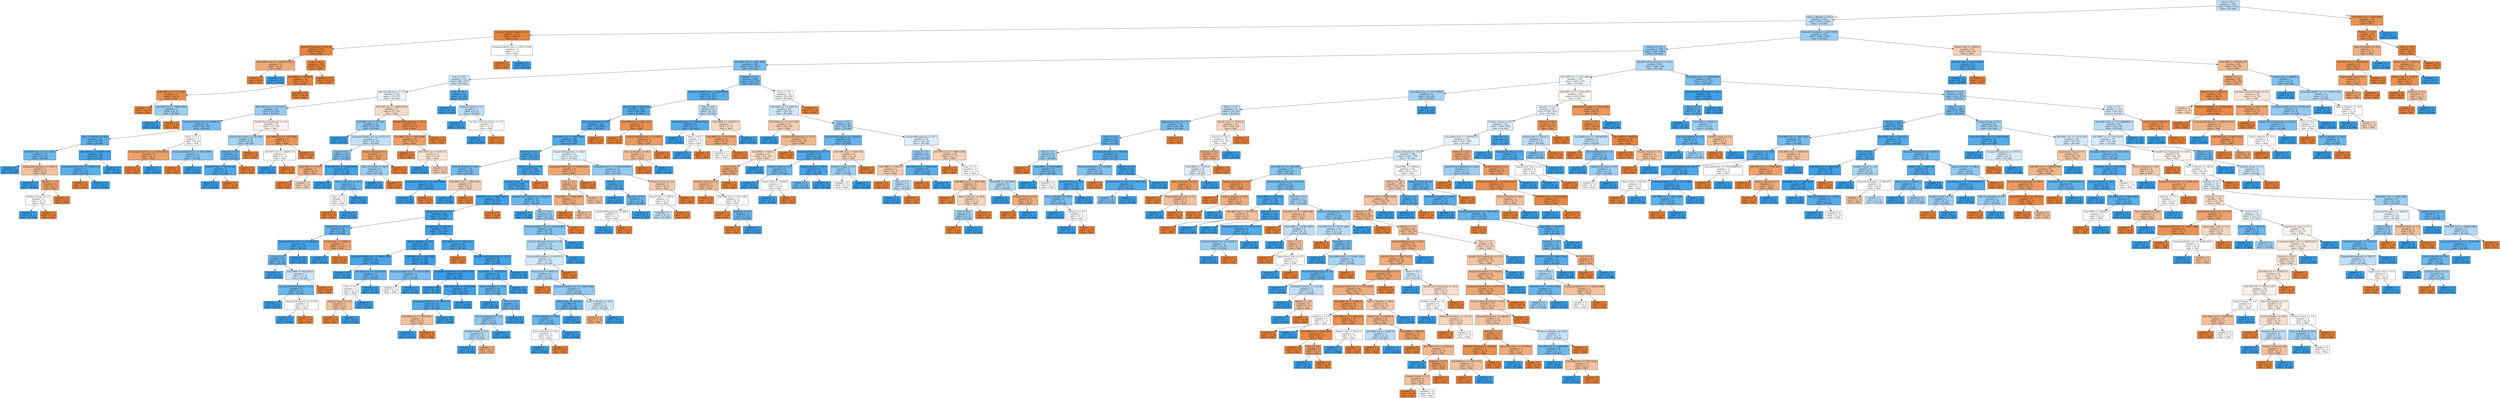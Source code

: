 digraph Tree {
node [shape=box, style="filled", color="black"] ;
0 [label="City <= 73.5\nsamples = 1451\nvalue = [924, 1334]\nclass = No Sale", fillcolor="#399de54e"] ;
1 [label="Term in Months <= 0.5\nsamples = 1415\nvalue = [876, 1328]\nclass = No Sale", fillcolor="#399de557"] ;
0 -> 1 [labeldistance=2.5, labelangle=45, headlabel="True"] ;
2 [label="On Zayo Network Status <= 1.5\nsamples = 161\nvalue = [230, 5]\nclass = Sale", fillcolor="#e58139f9"] ;
1 -> 2 ;
3 [label="Network Proximity <= 42.29\nsamples = 159\nvalue = [229, 4]\nclass = Sale", fillcolor="#e58139fb"] ;
2 -> 3 ;
4 [label="AnnualRevenue <= 14834993152.0\nsamples = 6\nvalue = [6, 2]\nclass = Sale", fillcolor="#e58139aa"] ;
3 -> 4 ;
5 [label="samples = 5\nvalue = [6, 0]\nclass = Sale", fillcolor="#e58139ff"] ;
4 -> 5 ;
6 [label="samples = 1\nvalue = [0, 2]\nclass = No Sale", fillcolor="#399de5ff"] ;
4 -> 6 ;
7 [label="Type <= 0.5\nsamples = 153\nvalue = [223, 2]\nclass = Sale", fillcolor="#e58139fd"] ;
3 -> 7 ;
8 [label="Total BRR <= 10320.0\nsamples = 52\nvalue = [71, 2]\nclass = Sale", fillcolor="#e58139f8"] ;
7 -> 8 ;
9 [label="X36 NRR List <= 1774.85\nsamples = 17\nvalue = [22, 2]\nclass = Sale", fillcolor="#e58139e8"] ;
8 -> 9 ;
10 [label="samples = 14\nvalue = [21, 0]\nclass = Sale", fillcolor="#e58139ff"] ;
9 -> 10 ;
11 [label="X36 NPV List <= 34819.9844\nsamples = 3\nvalue = [1, 2]\nclass = No Sale", fillcolor="#399de57f"] ;
9 -> 11 ;
12 [label="samples = 2\nvalue = [0, 2]\nclass = No Sale", fillcolor="#399de5ff"] ;
11 -> 12 ;
13 [label="samples = 1\nvalue = [1, 0]\nclass = Sale", fillcolor="#e58139ff"] ;
11 -> 13 ;
14 [label="samples = 35\nvalue = [49, 0]\nclass = Sale", fillcolor="#e58139ff"] ;
8 -> 14 ;
15 [label="samples = 101\nvalue = [152, 0]\nclass = Sale", fillcolor="#e58139ff"] ;
7 -> 15 ;
16 [label="Estimated Build Cost <= 16515.4746\nsamples = 2\nvalue = [1, 1]\nclass = Sale", fillcolor="#e5813900"] ;
2 -> 16 ;
17 [label="samples = 1\nvalue = [1, 0]\nclass = Sale", fillcolor="#e58139ff"] ;
16 -> 17 ;
18 [label="samples = 1\nvalue = [0, 1]\nclass = No Sale", fillcolor="#399de5ff"] ;
16 -> 18 ;
19 [label="Network Proximity <= 2818.7949\nsamples = 1254\nvalue = [646, 1323]\nclass = No Sale", fillcolor="#399de582"] ;
1 -> 19 ;
20 [label="Vertical <= 6.5\nsamples = 1199\nvalue = [591, 1289]\nclass = No Sale", fillcolor="#399de58a"] ;
19 -> 20 ;
21 [label="X36 MRC List <= 1681.4351\nsamples = 544\nvalue = [211, 640]\nclass = No Sale", fillcolor="#399de5ab"] ;
20 -> 21 ;
22 [label="City <= 16.0\nsamples = 115\nvalue = [81, 107]\nclass = No Sale", fillcolor="#399de53e"] ;
21 -> 22 ;
23 [label="Net Classification <= 1.5\nsamples = 103\nvalue = [79, 87]\nclass = No Sale", fillcolor="#399de517"] ;
22 -> 23 ;
24 [label="X36 NPV List <= 17133.375\nsamples = 46\nvalue = [22, 46]\nclass = No Sale", fillcolor="#399de585"] ;
23 -> 24 ;
25 [label="Estimated Build Cost <= 26949.75\nsamples = 30\nvalue = [11, 36]\nclass = No Sale", fillcolor="#399de5b1"] ;
24 -> 25 ;
26 [label="Term in Months <= 30.0\nsamples = 23\nvalue = [5, 30]\nclass = No Sale", fillcolor="#399de5d4"] ;
25 -> 26 ;
27 [label="X36 MRC List <= 1137.5295\nsamples = 13\nvalue = [4, 15]\nclass = No Sale", fillcolor="#399de5bb"] ;
26 -> 27 ;
28 [label="samples = 8\nvalue = [0, 13]\nclass = No Sale", fillcolor="#399de5ff"] ;
27 -> 28 ;
29 [label="NumberOfEmployees <= 5043.5\nsamples = 5\nvalue = [4, 2]\nclass = Sale", fillcolor="#e581397f"] ;
27 -> 29 ;
30 [label="samples = 1\nvalue = [0, 1]\nclass = No Sale", fillcolor="#399de5ff"] ;
29 -> 30 ;
31 [label="Market <= 1.5\nsamples = 4\nvalue = [4, 1]\nclass = Sale", fillcolor="#e58139bf"] ;
29 -> 31 ;
32 [label="Product Group <= 1.0\nsamples = 2\nvalue = [1, 1]\nclass = Sale", fillcolor="#e5813900"] ;
31 -> 32 ;
33 [label="samples = 1\nvalue = [0, 1]\nclass = No Sale", fillcolor="#399de5ff"] ;
32 -> 33 ;
34 [label="samples = 1\nvalue = [1, 0]\nclass = Sale", fillcolor="#e58139ff"] ;
32 -> 34 ;
35 [label="samples = 2\nvalue = [3, 0]\nclass = Sale", fillcolor="#e58139ff"] ;
31 -> 35 ;
36 [label="X36 NPV List <= 5604.3149\nsamples = 10\nvalue = [1, 15]\nclass = No Sale", fillcolor="#399de5ee"] ;
26 -> 36 ;
37 [label="Estimated Build Cost <= 18588.125\nsamples = 5\nvalue = [1, 6]\nclass = No Sale", fillcolor="#399de5d4"] ;
36 -> 37 ;
38 [label="samples = 1\nvalue = [1, 0]\nclass = Sale", fillcolor="#e58139ff"] ;
37 -> 38 ;
39 [label="samples = 4\nvalue = [0, 6]\nclass = No Sale", fillcolor="#399de5ff"] ;
37 -> 39 ;
40 [label="samples = 5\nvalue = [0, 9]\nclass = No Sale", fillcolor="#399de5ff"] ;
36 -> 40 ;
41 [label="State <= 1.5\nsamples = 7\nvalue = [6, 6]\nclass = Sale", fillcolor="#e5813900"] ;
25 -> 41 ;
42 [label="Estimated Build Cost <= 48374.0781\nsamples = 3\nvalue = [4, 1]\nclass = Sale", fillcolor="#e58139bf"] ;
41 -> 42 ;
43 [label="samples = 2\nvalue = [4, 0]\nclass = Sale", fillcolor="#e58139ff"] ;
42 -> 43 ;
44 [label="samples = 1\nvalue = [0, 1]\nclass = No Sale", fillcolor="#399de5ff"] ;
42 -> 44 ;
45 [label="Estimated Build Cost <= 28419.9004\nsamples = 4\nvalue = [2, 5]\nclass = No Sale", fillcolor="#399de599"] ;
41 -> 45 ;
46 [label="samples = 1\nvalue = [2, 0]\nclass = Sale", fillcolor="#e58139ff"] ;
45 -> 46 ;
47 [label="samples = 3\nvalue = [0, 5]\nclass = No Sale", fillcolor="#399de5ff"] ;
45 -> 47 ;
48 [label="DandB Total Employees <= 1.0\nsamples = 16\nvalue = [11, 10]\nclass = Sale", fillcolor="#e5813917"] ;
24 -> 48 ;
49 [label="Network Proximity <= 307.295\nsamples = 10\nvalue = [5, 9]\nclass = No Sale", fillcolor="#399de571"] ;
48 -> 49 ;
50 [label="Industry <= 3.5\nsamples = 8\nvalue = [2, 9]\nclass = No Sale", fillcolor="#399de5c6"] ;
49 -> 50 ;
51 [label="X36 NPV List <= 41959.168\nsamples = 7\nvalue = [1, 9]\nclass = No Sale", fillcolor="#399de5e3"] ;
50 -> 51 ;
52 [label="samples = 6\nvalue = [0, 9]\nclass = No Sale", fillcolor="#399de5ff"] ;
51 -> 52 ;
53 [label="samples = 1\nvalue = [1, 0]\nclass = Sale", fillcolor="#e58139ff"] ;
51 -> 53 ;
54 [label="samples = 1\nvalue = [1, 0]\nclass = Sale", fillcolor="#e58139ff"] ;
50 -> 54 ;
55 [label="samples = 2\nvalue = [3, 0]\nclass = Sale", fillcolor="#e58139ff"] ;
49 -> 55 ;
56 [label="X36 NRR List <= 1311.0481\nsamples = 6\nvalue = [6, 1]\nclass = Sale", fillcolor="#e58139d4"] ;
48 -> 56 ;
57 [label="X36 NPV List <= 24026.125\nsamples = 2\nvalue = [1, 1]\nclass = Sale", fillcolor="#e5813900"] ;
56 -> 57 ;
58 [label="samples = 1\nvalue = [0, 1]\nclass = No Sale", fillcolor="#399de5ff"] ;
57 -> 58 ;
59 [label="samples = 1\nvalue = [1, 0]\nclass = Sale", fillcolor="#e58139ff"] ;
57 -> 59 ;
60 [label="samples = 4\nvalue = [5, 0]\nclass = Sale", fillcolor="#e58139ff"] ;
56 -> 60 ;
61 [label="X36 NPV List <= 26946.0742\nsamples = 57\nvalue = [57, 41]\nclass = Sale", fillcolor="#e5813948"] ;
23 -> 61 ;
62 [label="X36 MRC List <= 527.624\nsamples = 34\nvalue = [16, 37]\nclass = No Sale", fillcolor="#399de591"] ;
61 -> 62 ;
63 [label="samples = 11\nvalue = [0, 14]\nclass = No Sale", fillcolor="#399de5ff"] ;
62 -> 63 ;
64 [label="Estimated Build Cost <= 23572.375\nsamples = 23\nvalue = [16, 23]\nclass = No Sale", fillcolor="#399de54e"] ;
62 -> 64 ;
65 [label="Type <= 0.5\nsamples = 16\nvalue = [7, 21]\nclass = No Sale", fillcolor="#399de5aa"] ;
64 -> 65 ;
66 [label="Total BRR <= 217.22\nsamples = 4\nvalue = [6, 2]\nclass = Sale", fillcolor="#e58139aa"] ;
65 -> 66 ;
67 [label="samples = 2\nvalue = [3, 0]\nclass = Sale", fillcolor="#e58139ff"] ;
66 -> 67 ;
68 [label="samples = 2\nvalue = [3, 2]\nclass = Sale", fillcolor="#e5813955"] ;
66 -> 68 ;
69 [label="X36 NPV List <= 22342.5195\nsamples = 12\nvalue = [1, 19]\nclass = No Sale", fillcolor="#399de5f2"] ;
65 -> 69 ;
70 [label="samples = 8\nvalue = [0, 15]\nclass = No Sale", fillcolor="#399de5ff"] ;
69 -> 70 ;
71 [label="Term in Months <= 18.0\nsamples = 4\nvalue = [1, 4]\nclass = No Sale", fillcolor="#399de5bf"] ;
69 -> 71 ;
72 [label="Type <= 1.5\nsamples = 2\nvalue = [1, 1]\nclass = Sale", fillcolor="#e5813900"] ;
71 -> 72 ;
73 [label="samples = 1\nvalue = [1, 0]\nclass = Sale", fillcolor="#e58139ff"] ;
72 -> 73 ;
74 [label="samples = 1\nvalue = [0, 1]\nclass = No Sale", fillcolor="#399de5ff"] ;
72 -> 74 ;
75 [label="samples = 2\nvalue = [0, 3]\nclass = No Sale", fillcolor="#399de5ff"] ;
71 -> 75 ;
76 [label="Product Group <= 1.5\nsamples = 7\nvalue = [9, 2]\nclass = Sale", fillcolor="#e58139c6"] ;
64 -> 76 ;
77 [label="Term in Months <= 48.0\nsamples = 3\nvalue = [1, 2]\nclass = No Sale", fillcolor="#399de57f"] ;
76 -> 77 ;
78 [label="samples = 2\nvalue = [0, 2]\nclass = No Sale", fillcolor="#399de5ff"] ;
77 -> 78 ;
79 [label="samples = 1\nvalue = [1, 0]\nclass = Sale", fillcolor="#e58139ff"] ;
77 -> 79 ;
80 [label="samples = 4\nvalue = [8, 0]\nclass = Sale", fillcolor="#e58139ff"] ;
76 -> 80 ;
81 [label="NumberOfEmployees <= 47.5\nsamples = 23\nvalue = [41, 4]\nclass = Sale", fillcolor="#e58139e6"] ;
61 -> 81 ;
82 [label="X36 MRC List <= 1443.9768\nsamples = 10\nvalue = [17, 4]\nclass = Sale", fillcolor="#e58139c3"] ;
81 -> 82 ;
83 [label="samples = 5\nvalue = [12, 0]\nclass = Sale", fillcolor="#e58139ff"] ;
82 -> 83 ;
84 [label="X36 NRR List <= 1037.25\nsamples = 5\nvalue = [5, 4]\nclass = Sale", fillcolor="#e5813933"] ;
82 -> 84 ;
85 [label="samples = 1\nvalue = [0, 1]\nclass = No Sale", fillcolor="#399de5ff"] ;
84 -> 85 ;
86 [label="samples = 4\nvalue = [5, 3]\nclass = Sale", fillcolor="#e5813966"] ;
84 -> 86 ;
87 [label="samples = 13\nvalue = [24, 0]\nclass = Sale", fillcolor="#e58139ff"] ;
81 -> 87 ;
88 [label="City <= 38.5\nsamples = 12\nvalue = [2, 20]\nclass = No Sale", fillcolor="#399de5e6"] ;
22 -> 88 ;
89 [label="samples = 9\nvalue = [0, 17]\nclass = No Sale", fillcolor="#399de5ff"] ;
88 -> 89 ;
90 [label="Product Group <= 1.5\nsamples = 3\nvalue = [2, 3]\nclass = No Sale", fillcolor="#399de555"] ;
88 -> 90 ;
91 [label="samples = 1\nvalue = [0, 1]\nclass = No Sale", fillcolor="#399de5ff"] ;
90 -> 91 ;
92 [label="On Zayo Network Status <= 0.5\nsamples = 2\nvalue = [2, 2]\nclass = Sale", fillcolor="#e5813900"] ;
90 -> 92 ;
93 [label="samples = 1\nvalue = [0, 2]\nclass = No Sale", fillcolor="#399de5ff"] ;
92 -> 93 ;
94 [label="samples = 1\nvalue = [2, 0]\nclass = Sale", fillcolor="#e58139ff"] ;
92 -> 94 ;
95 [label="Industry <= 1.5\nsamples = 429\nvalue = [130, 533]\nclass = No Sale", fillcolor="#399de5c1"] ;
21 -> 95 ;
96 [label="Estimated Build Cost <= 42635.9219\nsamples = 353\nvalue = [71, 471]\nclass = No Sale", fillcolor="#399de5d9"] ;
95 -> 96 ;
97 [label="Postal Code <= 80316.0\nsamples = 340\nvalue = [63, 459]\nclass = No Sale", fillcolor="#399de5dc"] ;
96 -> 97 ;
98 [label="Net Classification <= 3.0\nsamples = 335\nvalue = [54, 458]\nclass = No Sale", fillcolor="#399de5e1"] ;
97 -> 98 ;
99 [label="X36 MRC List <= 3682.0928\nsamples = 334\nvalue = [53, 458]\nclass = No Sale", fillcolor="#399de5e1"] ;
98 -> 99 ;
100 [label="Vertical <= 0.5\nsamples = 313\nvalue = [40, 443]\nclass = No Sale", fillcolor="#399de5e8"] ;
99 -> 100 ;
101 [label="Term in Months <= 18.0\nsamples = 24\nvalue = [9, 29]\nclass = No Sale", fillcolor="#399de5b0"] ;
100 -> 101 ;
102 [label="Estimated Build Cost <= 41846.3906\nsamples = 16\nvalue = [1, 24]\nclass = No Sale", fillcolor="#399de5f4"] ;
101 -> 102 ;
103 [label="samples = 15\nvalue = [0, 24]\nclass = No Sale", fillcolor="#399de5ff"] ;
102 -> 103 ;
104 [label="samples = 1\nvalue = [1, 0]\nclass = Sale", fillcolor="#e58139ff"] ;
102 -> 104 ;
105 [label="X36 MRC List <= 1855.2292\nsamples = 8\nvalue = [8, 5]\nclass = Sale", fillcolor="#e5813960"] ;
101 -> 105 ;
106 [label="samples = 4\nvalue = [0, 5]\nclass = No Sale", fillcolor="#399de5ff"] ;
105 -> 106 ;
107 [label="samples = 4\nvalue = [8, 0]\nclass = Sale", fillcolor="#e58139ff"] ;
105 -> 107 ;
108 [label="Product Group <= 7.0\nsamples = 289\nvalue = [31, 414]\nclass = No Sale", fillcolor="#399de5ec"] ;
100 -> 108 ;
109 [label="Product Group <= 3.5\nsamples = 288\nvalue = [28, 414]\nclass = No Sale", fillcolor="#399de5ee"] ;
108 -> 109 ;
110 [label="X36 NPV List <= 60222.6211\nsamples = 261\nvalue = [19, 377]\nclass = No Sale", fillcolor="#399de5f2"] ;
109 -> 110 ;
111 [label="Term in Months <= 15.0\nsamples = 260\nvalue = [17, 377]\nclass = No Sale", fillcolor="#399de5f4"] ;
110 -> 111 ;
112 [label="Product Group <= 1.5\nsamples = 30\nvalue = [7, 34]\nclass = No Sale", fillcolor="#399de5ca"] ;
111 -> 112 ;
113 [label="Estimated Build Cost <= 18328.4062\nsamples = 25\nvalue = [3, 33]\nclass = No Sale", fillcolor="#399de5e8"] ;
112 -> 113 ;
114 [label="City <= 3.0\nsamples = 10\nvalue = [3, 13]\nclass = No Sale", fillcolor="#399de5c4"] ;
113 -> 114 ;
115 [label="samples = 5\nvalue = [0, 9]\nclass = No Sale", fillcolor="#399de5ff"] ;
114 -> 115 ;
116 [label="Total BRR <= 4676200.0\nsamples = 5\nvalue = [3, 4]\nclass = No Sale", fillcolor="#399de540"] ;
114 -> 116 ;
117 [label="On Zayo Network Status <= 0.5\nsamples = 4\nvalue = [1, 4]\nclass = No Sale", fillcolor="#399de5bf"] ;
116 -> 117 ;
118 [label="samples = 2\nvalue = [0, 3]\nclass = No Sale", fillcolor="#399de5ff"] ;
117 -> 118 ;
119 [label="Network Proximity <= 14.795\nsamples = 2\nvalue = [1, 1]\nclass = Sale", fillcolor="#e5813900"] ;
117 -> 119 ;
120 [label="samples = 1\nvalue = [0, 1]\nclass = No Sale", fillcolor="#399de5ff"] ;
119 -> 120 ;
121 [label="samples = 1\nvalue = [1, 0]\nclass = Sale", fillcolor="#e58139ff"] ;
119 -> 121 ;
122 [label="samples = 1\nvalue = [2, 0]\nclass = Sale", fillcolor="#e58139ff"] ;
116 -> 122 ;
123 [label="samples = 15\nvalue = [0, 20]\nclass = No Sale", fillcolor="#399de5ff"] ;
113 -> 123 ;
124 [label="Postal Code <= 52689.0\nsamples = 5\nvalue = [4, 1]\nclass = Sale", fillcolor="#e58139bf"] ;
112 -> 124 ;
125 [label="samples = 1\nvalue = [0, 1]\nclass = No Sale", fillcolor="#399de5ff"] ;
124 -> 125 ;
126 [label="samples = 4\nvalue = [4, 0]\nclass = Sale", fillcolor="#e58139ff"] ;
124 -> 126 ;
127 [label="Postal Code <= 80111.5\nsamples = 230\nvalue = [10, 343]\nclass = No Sale", fillcolor="#399de5f8"] ;
111 -> 127 ;
128 [label="Term in Months <= 30.0\nsamples = 185\nvalue = [5, 278]\nclass = No Sale", fillcolor="#399de5fa"] ;
127 -> 128 ;
129 [label="Estimated Build Cost <= 33803.5391\nsamples = 20\nvalue = [2, 29]\nclass = No Sale", fillcolor="#399de5ed"] ;
128 -> 129 ;
130 [label="samples = 13\nvalue = [0, 20]\nclass = No Sale", fillcolor="#399de5ff"] ;
129 -> 130 ;
131 [label="X36 MRC List <= 2150.5464\nsamples = 7\nvalue = [2, 9]\nclass = No Sale", fillcolor="#399de5c6"] ;
129 -> 131 ;
132 [label="City <= 4.0\nsamples = 3\nvalue = [2, 2]\nclass = Sale", fillcolor="#e5813900"] ;
131 -> 132 ;
133 [label="Product Group <= 1.0\nsamples = 2\nvalue = [2, 1]\nclass = Sale", fillcolor="#e581397f"] ;
132 -> 133 ;
134 [label="samples = 1\nvalue = [2, 0]\nclass = Sale", fillcolor="#e58139ff"] ;
133 -> 134 ;
135 [label="samples = 1\nvalue = [0, 1]\nclass = No Sale", fillcolor="#399de5ff"] ;
133 -> 135 ;
136 [label="samples = 1\nvalue = [0, 1]\nclass = No Sale", fillcolor="#399de5ff"] ;
132 -> 136 ;
137 [label="samples = 4\nvalue = [0, 7]\nclass = No Sale", fillcolor="#399de5ff"] ;
131 -> 137 ;
138 [label="X36 NRR List <= 843.1094\nsamples = 165\nvalue = [3, 249]\nclass = No Sale", fillcolor="#399de5fc"] ;
128 -> 138 ;
139 [label="Estimated Build Cost <= 25214.5898\nsamples = 3\nvalue = [1, 3]\nclass = No Sale", fillcolor="#399de5aa"] ;
138 -> 139 ;
140 [label="samples = 2\nvalue = [1, 1]\nclass = Sale", fillcolor="#e5813900"] ;
139 -> 140 ;
141 [label="samples = 1\nvalue = [0, 2]\nclass = No Sale", fillcolor="#399de5ff"] ;
139 -> 141 ;
142 [label="Estimated Build Cost <= 26337.3203\nsamples = 162\nvalue = [2, 246]\nclass = No Sale", fillcolor="#399de5fd"] ;
138 -> 142 ;
143 [label="samples = 95\nvalue = [0, 144]\nclass = No Sale", fillcolor="#399de5ff"] ;
142 -> 143 ;
144 [label="X36 NRR List <= 1140.2396\nsamples = 67\nvalue = [2, 102]\nclass = No Sale", fillcolor="#399de5fa"] ;
142 -> 144 ;
145 [label="Estimated Build Cost <= 26711.25\nsamples = 16\nvalue = [2, 17]\nclass = No Sale", fillcolor="#399de5e1"] ;
144 -> 145 ;
146 [label="X36 NRR List <= 1095.0952\nsamples = 2\nvalue = [2, 1]\nclass = Sale", fillcolor="#e581397f"] ;
145 -> 146 ;
147 [label="samples = 1\nvalue = [0, 1]\nclass = No Sale", fillcolor="#399de5ff"] ;
146 -> 147 ;
148 [label="samples = 1\nvalue = [2, 0]\nclass = Sale", fillcolor="#e58139ff"] ;
146 -> 148 ;
149 [label="samples = 14\nvalue = [0, 16]\nclass = No Sale", fillcolor="#399de5ff"] ;
145 -> 149 ;
150 [label="samples = 51\nvalue = [0, 85]\nclass = No Sale", fillcolor="#399de5ff"] ;
144 -> 150 ;
151 [label="X36 MRC List <= 1939.4741\nsamples = 45\nvalue = [5, 65]\nclass = No Sale", fillcolor="#399de5eb"] ;
127 -> 151 ;
152 [label="samples = 2\nvalue = [2, 0]\nclass = Sale", fillcolor="#e58139ff"] ;
151 -> 152 ;
153 [label="DandB Total Employees <= 237.5\nsamples = 43\nvalue = [3, 65]\nclass = No Sale", fillcolor="#399de5f3"] ;
151 -> 153 ;
154 [label="Total BRR <= 572979.875\nsamples = 21\nvalue = [3, 35]\nclass = No Sale", fillcolor="#399de5e9"] ;
153 -> 154 ;
155 [label="Term in Months <= 30.0\nsamples = 12\nvalue = [3, 15]\nclass = No Sale", fillcolor="#399de5cc"] ;
154 -> 155 ;
156 [label="samples = 1\nvalue = [0, 1]\nclass = No Sale", fillcolor="#399de5ff"] ;
155 -> 156 ;
157 [label="City <= 5.0\nsamples = 11\nvalue = [3, 14]\nclass = No Sale", fillcolor="#399de5c8"] ;
155 -> 157 ;
158 [label="Net Classification <= 1.0\nsamples = 7\nvalue = [3, 7]\nclass = No Sale", fillcolor="#399de592"] ;
157 -> 158 ;
159 [label="Product Group <= 1.0\nsamples = 6\nvalue = [3, 5]\nclass = No Sale", fillcolor="#399de566"] ;
158 -> 159 ;
160 [label="samples = 3\nvalue = [0, 4]\nclass = No Sale", fillcolor="#399de5ff"] ;
159 -> 160 ;
161 [label="samples = 3\nvalue = [3, 1]\nclass = Sale", fillcolor="#e58139aa"] ;
159 -> 161 ;
162 [label="samples = 1\nvalue = [0, 2]\nclass = No Sale", fillcolor="#399de5ff"] ;
158 -> 162 ;
163 [label="samples = 4\nvalue = [0, 7]\nclass = No Sale", fillcolor="#399de5ff"] ;
157 -> 163 ;
164 [label="samples = 9\nvalue = [0, 20]\nclass = No Sale", fillcolor="#399de5ff"] ;
154 -> 164 ;
165 [label="samples = 22\nvalue = [0, 30]\nclass = No Sale", fillcolor="#399de5ff"] ;
153 -> 165 ;
166 [label="samples = 1\nvalue = [2, 0]\nclass = Sale", fillcolor="#e58139ff"] ;
110 -> 166 ;
167 [label="DandB Total Employees <= 26250.0\nsamples = 27\nvalue = [9, 37]\nclass = No Sale", fillcolor="#399de5c1"] ;
109 -> 167 ;
168 [label="samples = 12\nvalue = [0, 18]\nclass = No Sale", fillcolor="#399de5ff"] ;
167 -> 168 ;
169 [label="City <= 18.5\nsamples = 15\nvalue = [9, 19]\nclass = No Sale", fillcolor="#399de586"] ;
167 -> 169 ;
170 [label="Estimated Build Cost <= 23019.6504\nsamples = 14\nvalue = [7, 19]\nclass = No Sale", fillcolor="#399de5a1"] ;
169 -> 170 ;
171 [label="On Zayo Network Status <= 1.0\nsamples = 10\nvalue = [7, 12]\nclass = No Sale", fillcolor="#399de56a"] ;
170 -> 171 ;
172 [label="NumberOfEmployees <= 43175.0\nsamples = 9\nvalue = [7, 9]\nclass = No Sale", fillcolor="#399de539"] ;
171 -> 172 ;
173 [label="Postal Code <= 30321.0\nsamples = 8\nvalue = [5, 9]\nclass = No Sale", fillcolor="#399de571"] ;
172 -> 173 ;
174 [label="samples = 1\nvalue = [1, 0]\nclass = Sale", fillcolor="#e58139ff"] ;
173 -> 174 ;
175 [label="Estimated Build Cost <= 18897.3496\nsamples = 7\nvalue = [4, 9]\nclass = No Sale", fillcolor="#399de58e"] ;
173 -> 175 ;
176 [label="Postal Code <= 52770.0\nsamples = 4\nvalue = [1, 5]\nclass = No Sale", fillcolor="#399de5cc"] ;
175 -> 176 ;
177 [label="Term in Months <= 48.0\nsamples = 3\nvalue = [1, 4]\nclass = No Sale", fillcolor="#399de5bf"] ;
176 -> 177 ;
178 [label="Term in Months <= 24.0\nsamples = 2\nvalue = [1, 1]\nclass = Sale", fillcolor="#e5813900"] ;
177 -> 178 ;
179 [label="samples = 1\nvalue = [0, 1]\nclass = No Sale", fillcolor="#399de5ff"] ;
178 -> 179 ;
180 [label="samples = 1\nvalue = [1, 0]\nclass = Sale", fillcolor="#e58139ff"] ;
178 -> 180 ;
181 [label="samples = 1\nvalue = [0, 3]\nclass = No Sale", fillcolor="#399de5ff"] ;
177 -> 181 ;
182 [label="samples = 1\nvalue = [0, 1]\nclass = No Sale", fillcolor="#399de5ff"] ;
176 -> 182 ;
183 [label="Term in Months <= 36.0\nsamples = 3\nvalue = [3, 4]\nclass = No Sale", fillcolor="#399de540"] ;
175 -> 183 ;
184 [label="samples = 2\nvalue = [3, 1]\nclass = Sale", fillcolor="#e58139aa"] ;
183 -> 184 ;
185 [label="samples = 1\nvalue = [0, 3]\nclass = No Sale", fillcolor="#399de5ff"] ;
183 -> 185 ;
186 [label="samples = 1\nvalue = [2, 0]\nclass = Sale", fillcolor="#e58139ff"] ;
172 -> 186 ;
187 [label="samples = 1\nvalue = [0, 3]\nclass = No Sale", fillcolor="#399de5ff"] ;
171 -> 187 ;
188 [label="samples = 4\nvalue = [0, 7]\nclass = No Sale", fillcolor="#399de5ff"] ;
170 -> 188 ;
189 [label="samples = 1\nvalue = [2, 0]\nclass = Sale", fillcolor="#e58139ff"] ;
169 -> 189 ;
190 [label="samples = 1\nvalue = [3, 0]\nclass = Sale", fillcolor="#e58139ff"] ;
108 -> 190 ;
191 [label="NumberOfEmployees <= 86.0\nsamples = 21\nvalue = [13, 15]\nclass = No Sale", fillcolor="#399de522"] ;
99 -> 191 ;
192 [label="Estimated Build Cost <= 21565.0254\nsamples = 8\nvalue = [7, 2]\nclass = Sale", fillcolor="#e58139b6"] ;
191 -> 192 ;
193 [label="City <= 2.0\nsamples = 6\nvalue = [5, 2]\nclass = Sale", fillcolor="#e5813999"] ;
192 -> 193 ;
194 [label="Total BRR <= 59606.8047\nsamples = 3\nvalue = [3, 1]\nclass = Sale", fillcolor="#e58139aa"] ;
193 -> 194 ;
195 [label="samples = 1\nvalue = [1, 0]\nclass = Sale", fillcolor="#e58139ff"] ;
194 -> 195 ;
196 [label="samples = 2\nvalue = [2, 1]\nclass = Sale", fillcolor="#e581397f"] ;
194 -> 196 ;
197 [label="samples = 3\nvalue = [2, 1]\nclass = Sale", fillcolor="#e581397f"] ;
193 -> 197 ;
198 [label="samples = 2\nvalue = [2, 0]\nclass = Sale", fillcolor="#e58139ff"] ;
192 -> 198 ;
199 [label="AnnualRevenue <= 112661004288.0\nsamples = 13\nvalue = [6, 13]\nclass = No Sale", fillcolor="#399de589"] ;
191 -> 199 ;
200 [label="Market <= 1.0\nsamples = 8\nvalue = [1, 10]\nclass = No Sale", fillcolor="#399de5e6"] ;
199 -> 200 ;
201 [label="samples = 4\nvalue = [0, 6]\nclass = No Sale", fillcolor="#399de5ff"] ;
200 -> 201 ;
202 [label="Industry <= 0.5\nsamples = 4\nvalue = [1, 4]\nclass = No Sale", fillcolor="#399de5bf"] ;
200 -> 202 ;
203 [label="NumberOfEmployees <= 689.5\nsamples = 2\nvalue = [1, 1]\nclass = Sale", fillcolor="#e5813900"] ;
202 -> 203 ;
204 [label="samples = 1\nvalue = [0, 1]\nclass = No Sale", fillcolor="#399de5ff"] ;
203 -> 204 ;
205 [label="samples = 1\nvalue = [1, 0]\nclass = Sale", fillcolor="#e58139ff"] ;
203 -> 205 ;
206 [label="samples = 2\nvalue = [0, 3]\nclass = No Sale", fillcolor="#399de5ff"] ;
202 -> 206 ;
207 [label="Product Group <= 2.0\nsamples = 5\nvalue = [5, 3]\nclass = Sale", fillcolor="#e5813966"] ;
199 -> 207 ;
208 [label="Postal Code <= 75015.5\nsamples = 4\nvalue = [3, 3]\nclass = Sale", fillcolor="#e5813900"] ;
207 -> 208 ;
209 [label="samples = 3\nvalue = [2, 3]\nclass = No Sale", fillcolor="#399de555"] ;
208 -> 209 ;
210 [label="samples = 1\nvalue = [1, 0]\nclass = Sale", fillcolor="#e58139ff"] ;
208 -> 210 ;
211 [label="samples = 1\nvalue = [2, 0]\nclass = Sale", fillcolor="#e58139ff"] ;
207 -> 211 ;
212 [label="samples = 1\nvalue = [1, 0]\nclass = Sale", fillcolor="#e58139ff"] ;
98 -> 212 ;
213 [label="X36 NRR List <= 1243.1617\nsamples = 5\nvalue = [9, 1]\nclass = Sale", fillcolor="#e58139e3"] ;
97 -> 213 ;
214 [label="samples = 2\nvalue = [4, 0]\nclass = Sale", fillcolor="#e58139ff"] ;
213 -> 214 ;
215 [label="NumberOfEmployees <= 41500.0\nsamples = 3\nvalue = [5, 1]\nclass = Sale", fillcolor="#e58139cc"] ;
213 -> 215 ;
216 [label="Term in Months <= 48.0\nsamples = 2\nvalue = [2, 1]\nclass = Sale", fillcolor="#e581397f"] ;
215 -> 216 ;
217 [label="samples = 1\nvalue = [2, 0]\nclass = Sale", fillcolor="#e58139ff"] ;
216 -> 217 ;
218 [label="samples = 1\nvalue = [0, 1]\nclass = No Sale", fillcolor="#399de5ff"] ;
216 -> 218 ;
219 [label="samples = 1\nvalue = [3, 0]\nclass = Sale", fillcolor="#e58139ff"] ;
215 -> 219 ;
220 [label="Type <= 4.0\nsamples = 13\nvalue = [8, 12]\nclass = No Sale", fillcolor="#399de555"] ;
96 -> 220 ;
221 [label="AnnualRevenue <= 8514081792.0\nsamples = 6\nvalue = [1, 7]\nclass = No Sale", fillcolor="#399de5db"] ;
220 -> 221 ;
222 [label="samples = 4\nvalue = [0, 6]\nclass = No Sale", fillcolor="#399de5ff"] ;
221 -> 222 ;
223 [label="State <= 0.5\nsamples = 2\nvalue = [1, 1]\nclass = Sale", fillcolor="#e5813900"] ;
221 -> 223 ;
224 [label="samples = 1\nvalue = [0, 1]\nclass = No Sale", fillcolor="#399de5ff"] ;
223 -> 224 ;
225 [label="samples = 1\nvalue = [1, 0]\nclass = Sale", fillcolor="#e58139ff"] ;
223 -> 225 ;
226 [label="Total BRR <= 2432979.0\nsamples = 7\nvalue = [7, 5]\nclass = Sale", fillcolor="#e5813949"] ;
220 -> 226 ;
227 [label="X36 NRR List <= 857.8716\nsamples = 6\nvalue = [7, 2]\nclass = Sale", fillcolor="#e58139b6"] ;
226 -> 227 ;
228 [label="samples = 3\nvalue = [2, 2]\nclass = Sale", fillcolor="#e5813900"] ;
227 -> 228 ;
229 [label="samples = 3\nvalue = [5, 0]\nclass = Sale", fillcolor="#e58139ff"] ;
227 -> 229 ;
230 [label="samples = 1\nvalue = [0, 3]\nclass = No Sale", fillcolor="#399de5ff"] ;
226 -> 230 ;
231 [label="Type <= 3.5\nsamples = 76\nvalue = [59, 62]\nclass = No Sale", fillcolor="#399de50c"] ;
95 -> 231 ;
232 [label="X36 NRR List <= 2097.55\nsamples = 69\nvalue = [47, 62]\nclass = No Sale", fillcolor="#399de53e"] ;
231 -> 232 ;
233 [label="X36 NRR List <= 1117.226\nsamples = 23\nvalue = [23, 14]\nclass = Sale", fillcolor="#e5813964"] ;
232 -> 233 ;
234 [label="samples = 4\nvalue = [0, 4]\nclass = No Sale", fillcolor="#399de5ff"] ;
233 -> 234 ;
235 [label="NumberOfEmployees <= 147.0\nsamples = 19\nvalue = [23, 10]\nclass = Sale", fillcolor="#e5813990"] ;
233 -> 235 ;
236 [label="Total BRR <= 5242.5\nsamples = 13\nvalue = [14, 10]\nclass = Sale", fillcolor="#e5813949"] ;
235 -> 236 ;
237 [label="City <= 8.0\nsamples = 10\nvalue = [14, 4]\nclass = Sale", fillcolor="#e58139b6"] ;
236 -> 237 ;
238 [label="Product Group <= 1.0\nsamples = 7\nvalue = [9, 4]\nclass = Sale", fillcolor="#e581398e"] ;
237 -> 238 ;
239 [label="samples = 3\nvalue = [5, 0]\nclass = Sale", fillcolor="#e58139ff"] ;
238 -> 239 ;
240 [label="X36 NRR List <= 1451.2002\nsamples = 4\nvalue = [4, 4]\nclass = Sale", fillcolor="#e5813900"] ;
238 -> 240 ;
241 [label="samples = 1\nvalue = [3, 0]\nclass = Sale", fillcolor="#e58139ff"] ;
240 -> 241 ;
242 [label="Industry <= 2.5\nsamples = 3\nvalue = [1, 4]\nclass = No Sale", fillcolor="#399de5bf"] ;
240 -> 242 ;
243 [label="samples = 1\nvalue = [1, 0]\nclass = Sale", fillcolor="#e58139ff"] ;
242 -> 243 ;
244 [label="samples = 2\nvalue = [0, 4]\nclass = No Sale", fillcolor="#399de5ff"] ;
242 -> 244 ;
245 [label="samples = 3\nvalue = [5, 0]\nclass = Sale", fillcolor="#e58139ff"] ;
237 -> 245 ;
246 [label="samples = 3\nvalue = [0, 6]\nclass = No Sale", fillcolor="#399de5ff"] ;
236 -> 246 ;
247 [label="samples = 6\nvalue = [9, 0]\nclass = Sale", fillcolor="#e58139ff"] ;
235 -> 247 ;
248 [label="Type <= 0.5\nsamples = 46\nvalue = [24, 48]\nclass = No Sale", fillcolor="#399de57f"] ;
232 -> 248 ;
249 [label="NumberOfEmployees <= 10229.5\nsamples = 18\nvalue = [6, 26]\nclass = No Sale", fillcolor="#399de5c4"] ;
248 -> 249 ;
250 [label="NumberOfEmployees <= 17.5\nsamples = 14\nvalue = [3, 24]\nclass = No Sale", fillcolor="#399de5df"] ;
249 -> 250 ;
251 [label="Product Group <= 2.0\nsamples = 5\nvalue = [2, 7]\nclass = No Sale", fillcolor="#399de5b6"] ;
250 -> 251 ;
252 [label="samples = 3\nvalue = [0, 5]\nclass = No Sale", fillcolor="#399de5ff"] ;
251 -> 252 ;
253 [label="Postal Code <= 75204.0\nsamples = 2\nvalue = [2, 2]\nclass = Sale", fillcolor="#e5813900"] ;
251 -> 253 ;
254 [label="samples = 1\nvalue = [0, 2]\nclass = No Sale", fillcolor="#399de5ff"] ;
253 -> 254 ;
255 [label="samples = 1\nvalue = [2, 0]\nclass = Sale", fillcolor="#e58139ff"] ;
253 -> 255 ;
256 [label="Term in Months <= 30.0\nsamples = 9\nvalue = [1, 17]\nclass = No Sale", fillcolor="#399de5f0"] ;
250 -> 256 ;
257 [label="samples = 3\nvalue = [1, 4]\nclass = No Sale", fillcolor="#399de5bf"] ;
256 -> 257 ;
258 [label="samples = 6\nvalue = [0, 13]\nclass = No Sale", fillcolor="#399de5ff"] ;
256 -> 258 ;
259 [label="X36 MRC List <= 2441.582\nsamples = 4\nvalue = [3, 2]\nclass = Sale", fillcolor="#e5813955"] ;
249 -> 259 ;
260 [label="Product Group <= 1.5\nsamples = 3\nvalue = [1, 2]\nclass = No Sale", fillcolor="#399de57f"] ;
259 -> 260 ;
261 [label="samples = 2\nvalue = [1, 1]\nclass = Sale", fillcolor="#e5813900"] ;
260 -> 261 ;
262 [label="samples = 1\nvalue = [0, 1]\nclass = No Sale", fillcolor="#399de5ff"] ;
260 -> 262 ;
263 [label="samples = 1\nvalue = [2, 0]\nclass = Sale", fillcolor="#e58139ff"] ;
259 -> 263 ;
264 [label="NumberOfEmployees <= 67.5\nsamples = 28\nvalue = [18, 22]\nclass = No Sale", fillcolor="#399de52e"] ;
248 -> 264 ;
265 [label="State <= 1.5\nsamples = 13\nvalue = [7, 15]\nclass = No Sale", fillcolor="#399de588"] ;
264 -> 265 ;
266 [label="Total BRR <= 11883.5\nsamples = 5\nvalue = [5, 3]\nclass = Sale", fillcolor="#e5813966"] ;
265 -> 266 ;
267 [label="samples = 2\nvalue = [3, 0]\nclass = Sale", fillcolor="#e58139ff"] ;
266 -> 267 ;
268 [label="Type <= 1.5\nsamples = 3\nvalue = [2, 3]\nclass = No Sale", fillcolor="#399de555"] ;
266 -> 268 ;
269 [label="samples = 2\nvalue = [0, 3]\nclass = No Sale", fillcolor="#399de5ff"] ;
268 -> 269 ;
270 [label="samples = 1\nvalue = [2, 0]\nclass = Sale", fillcolor="#e58139ff"] ;
268 -> 270 ;
271 [label="X36 NRR List <= 3930.8198\nsamples = 8\nvalue = [2, 12]\nclass = No Sale", fillcolor="#399de5d4"] ;
265 -> 271 ;
272 [label="samples = 2\nvalue = [2, 0]\nclass = Sale", fillcolor="#e58139ff"] ;
271 -> 272 ;
273 [label="samples = 6\nvalue = [0, 12]\nclass = No Sale", fillcolor="#399de5ff"] ;
271 -> 273 ;
274 [label="X36 NPV List <= 13804.5146\nsamples = 15\nvalue = [11, 7]\nclass = Sale", fillcolor="#e581395d"] ;
264 -> 274 ;
275 [label="samples = 3\nvalue = [4, 0]\nclass = Sale", fillcolor="#e58139ff"] ;
274 -> 275 ;
276 [label="Type <= 1.5\nsamples = 12\nvalue = [7, 7]\nclass = Sale", fillcolor="#e5813900"] ;
274 -> 276 ;
277 [label="X36 MRC List <= 2279.7544\nsamples = 6\nvalue = [4, 2]\nclass = Sale", fillcolor="#e581397f"] ;
276 -> 277 ;
278 [label="samples = 1\nvalue = [1, 0]\nclass = Sale", fillcolor="#e58139ff"] ;
277 -> 278 ;
279 [label="Term in Months <= 48.0\nsamples = 5\nvalue = [3, 2]\nclass = Sale", fillcolor="#e5813955"] ;
277 -> 279 ;
280 [label="City <= 9.0\nsamples = 3\nvalue = [1, 2]\nclass = No Sale", fillcolor="#399de57f"] ;
279 -> 280 ;
281 [label="samples = 1\nvalue = [1, 0]\nclass = Sale", fillcolor="#e58139ff"] ;
280 -> 281 ;
282 [label="samples = 2\nvalue = [0, 2]\nclass = No Sale", fillcolor="#399de5ff"] ;
280 -> 282 ;
283 [label="samples = 2\nvalue = [2, 0]\nclass = Sale", fillcolor="#e58139ff"] ;
279 -> 283 ;
284 [label="Total BRR <= 565148.0\nsamples = 6\nvalue = [3, 5]\nclass = No Sale", fillcolor="#399de566"] ;
276 -> 284 ;
285 [label="samples = 3\nvalue = [0, 4]\nclass = No Sale", fillcolor="#399de5ff"] ;
284 -> 285 ;
286 [label="Product Group <= 1.5\nsamples = 3\nvalue = [3, 1]\nclass = Sale", fillcolor="#e58139aa"] ;
284 -> 286 ;
287 [label="samples = 2\nvalue = [3, 0]\nclass = Sale", fillcolor="#e58139ff"] ;
286 -> 287 ;
288 [label="samples = 1\nvalue = [0, 1]\nclass = No Sale", fillcolor="#399de5ff"] ;
286 -> 288 ;
289 [label="samples = 7\nvalue = [12, 0]\nclass = Sale", fillcolor="#e58139ff"] ;
231 -> 289 ;
290 [label="DandB Total Employees <= 103.0\nsamples = 655\nvalue = [380, 649]\nclass = No Sale", fillcolor="#399de56a"] ;
20 -> 290 ;
291 [label="X36 NRR List <= 435.3889\nsamples = 327\nvalue = [255, 274]\nclass = No Sale", fillcolor="#399de512"] ;
290 -> 291 ;
292 [label="AnnualRevenue <= 12733320.0\nsamples = 62\nvalue = [36, 66]\nclass = No Sale", fillcolor="#399de574"] ;
291 -> 292 ;
293 [label="State <= 1.5\nsamples = 57\nvalue = [36, 54]\nclass = No Sale", fillcolor="#399de555"] ;
292 -> 293 ;
294 [label="Opportunity Type <= 3.5\nsamples = 34\nvalue = [12, 38]\nclass = No Sale", fillcolor="#399de5ae"] ;
293 -> 294 ;
295 [label="Type <= 0.5\nsamples = 31\nvalue = [7, 38]\nclass = No Sale", fillcolor="#399de5d0"] ;
294 -> 295 ;
296 [label="City <= 2.0\nsamples = 6\nvalue = [2, 4]\nclass = No Sale", fillcolor="#399de57f"] ;
295 -> 296 ;
297 [label="samples = 1\nvalue = [1, 0]\nclass = Sale", fillcolor="#e58139ff"] ;
296 -> 297 ;
298 [label="Total BRR <= 26739.0801\nsamples = 5\nvalue = [1, 4]\nclass = No Sale", fillcolor="#399de5bf"] ;
296 -> 298 ;
299 [label="samples = 3\nvalue = [0, 3]\nclass = No Sale", fillcolor="#399de5ff"] ;
298 -> 299 ;
300 [label="samples = 2\nvalue = [1, 1]\nclass = Sale", fillcolor="#e5813900"] ;
298 -> 300 ;
301 [label="Network Proximity <= 198.495\nsamples = 25\nvalue = [5, 34]\nclass = No Sale", fillcolor="#399de5da"] ;
295 -> 301 ;
302 [label="Network Proximity <= 132.065\nsamples = 12\nvalue = [4, 11]\nclass = No Sale", fillcolor="#399de5a2"] ;
301 -> 302 ;
303 [label="Product Group <= 0.5\nsamples = 10\nvalue = [1, 11]\nclass = No Sale", fillcolor="#399de5e8"] ;
302 -> 303 ;
304 [label="Term in Months <= 18.0\nsamples = 4\nvalue = [1, 3]\nclass = No Sale", fillcolor="#399de5aa"] ;
303 -> 304 ;
305 [label="samples = 2\nvalue = [0, 2]\nclass = No Sale", fillcolor="#399de5ff"] ;
304 -> 305 ;
306 [label="Industry <= 9.0\nsamples = 2\nvalue = [1, 1]\nclass = Sale", fillcolor="#e5813900"] ;
304 -> 306 ;
307 [label="samples = 1\nvalue = [0, 1]\nclass = No Sale", fillcolor="#399de5ff"] ;
306 -> 307 ;
308 [label="samples = 1\nvalue = [1, 0]\nclass = Sale", fillcolor="#e58139ff"] ;
306 -> 308 ;
309 [label="samples = 6\nvalue = [0, 8]\nclass = No Sale", fillcolor="#399de5ff"] ;
303 -> 309 ;
310 [label="samples = 2\nvalue = [3, 0]\nclass = Sale", fillcolor="#e58139ff"] ;
302 -> 310 ;
311 [label="Industry <= 5.5\nsamples = 13\nvalue = [1, 23]\nclass = No Sale", fillcolor="#399de5f4"] ;
301 -> 311 ;
312 [label="Estimated Build Cost <= 21390.1016\nsamples = 4\nvalue = [1, 8]\nclass = No Sale", fillcolor="#399de5df"] ;
311 -> 312 ;
313 [label="samples = 2\nvalue = [1, 3]\nclass = No Sale", fillcolor="#399de5aa"] ;
312 -> 313 ;
314 [label="samples = 2\nvalue = [0, 5]\nclass = No Sale", fillcolor="#399de5ff"] ;
312 -> 314 ;
315 [label="samples = 9\nvalue = [0, 15]\nclass = No Sale", fillcolor="#399de5ff"] ;
311 -> 315 ;
316 [label="samples = 3\nvalue = [5, 0]\nclass = Sale", fillcolor="#e58139ff"] ;
294 -> 316 ;
317 [label="Postal Code <= 75322.0\nsamples = 23\nvalue = [24, 16]\nclass = Sale", fillcolor="#e5813955"] ;
293 -> 317 ;
318 [label="Vertical <= 36.0\nsamples = 20\nvalue = [16, 16]\nclass = Sale", fillcolor="#e5813900"] ;
317 -> 318 ;
319 [label="Vertical <= 25.5\nsamples = 13\nvalue = [16, 6]\nclass = Sale", fillcolor="#e581399f"] ;
318 -> 319 ;
320 [label="Total BRR <= 13678.0\nsamples = 8\nvalue = [5, 6]\nclass = No Sale", fillcolor="#399de52a"] ;
319 -> 320 ;
321 [label="Term in Months <= 24.0\nsamples = 5\nvalue = [5, 1]\nclass = Sale", fillcolor="#e58139cc"] ;
320 -> 321 ;
322 [label="samples = 3\nvalue = [3, 0]\nclass = Sale", fillcolor="#e58139ff"] ;
321 -> 322 ;
323 [label="NumberOfEmployees <= 0.5\nsamples = 2\nvalue = [2, 1]\nclass = Sale", fillcolor="#e581397f"] ;
321 -> 323 ;
324 [label="samples = 1\nvalue = [0, 1]\nclass = No Sale", fillcolor="#399de5ff"] ;
323 -> 324 ;
325 [label="samples = 1\nvalue = [2, 0]\nclass = Sale", fillcolor="#e58139ff"] ;
323 -> 325 ;
326 [label="samples = 3\nvalue = [0, 5]\nclass = No Sale", fillcolor="#399de5ff"] ;
320 -> 326 ;
327 [label="samples = 5\nvalue = [11, 0]\nclass = Sale", fillcolor="#e58139ff"] ;
319 -> 327 ;
328 [label="samples = 7\nvalue = [0, 10]\nclass = No Sale", fillcolor="#399de5ff"] ;
318 -> 328 ;
329 [label="samples = 3\nvalue = [8, 0]\nclass = Sale", fillcolor="#e58139ff"] ;
317 -> 329 ;
330 [label="samples = 5\nvalue = [0, 12]\nclass = No Sale", fillcolor="#399de5ff"] ;
292 -> 330 ;
331 [label="X36 MRC List <= 3916.2979\nsamples = 265\nvalue = [219, 208]\nclass = Sale", fillcolor="#e581390d"] ;
291 -> 331 ;
332 [label="Industry <= 9.5\nsamples = 237\nvalue = [183, 202]\nclass = No Sale", fillcolor="#399de518"] ;
331 -> 332 ;
333 [label="Product Group <= 9.5\nsamples = 222\nvalue = [162, 199]\nclass = No Sale", fillcolor="#399de52f"] ;
332 -> 333 ;
334 [label="AnnualRevenue <= 16304424.0\nsamples = 214\nvalue = [161, 184]\nclass = No Sale", fillcolor="#399de520"] ;
333 -> 334 ;
335 [label="Term in Months <= 31.0\nsamples = 199\nvalue = [141, 178]\nclass = No Sale", fillcolor="#399de535"] ;
334 -> 335 ;
336 [label="X36 NRR List <= 768.5309\nsamples = 57\nvalue = [26, 67]\nclass = No Sale", fillcolor="#399de59c"] ;
335 -> 336 ;
337 [label="Opportunity Type <= 0.5\nsamples = 6\nvalue = [6, 1]\nclass = Sale", fillcolor="#e58139d4"] ;
336 -> 337 ;
338 [label="samples = 3\nvalue = [3, 0]\nclass = Sale", fillcolor="#e58139ff"] ;
337 -> 338 ;
339 [label="Term in Months <= 18.0\nsamples = 3\nvalue = [3, 1]\nclass = Sale", fillcolor="#e58139aa"] ;
337 -> 339 ;
340 [label="samples = 2\nvalue = [3, 0]\nclass = Sale", fillcolor="#e58139ff"] ;
339 -> 340 ;
341 [label="samples = 1\nvalue = [0, 1]\nclass = No Sale", fillcolor="#399de5ff"] ;
339 -> 341 ;
342 [label="Estimated Build Cost <= 22219.25\nsamples = 51\nvalue = [20, 66]\nclass = No Sale", fillcolor="#399de5b2"] ;
336 -> 342 ;
343 [label="Total BRR <= 2271.925\nsamples = 24\nvalue = [3, 34]\nclass = No Sale", fillcolor="#399de5e9"] ;
342 -> 343 ;
344 [label="X36 MRC List <= 2477.8713\nsamples = 3\nvalue = [2, 1]\nclass = Sale", fillcolor="#e581397f"] ;
343 -> 344 ;
345 [label="samples = 2\nvalue = [2, 0]\nclass = Sale", fillcolor="#e58139ff"] ;
344 -> 345 ;
346 [label="samples = 1\nvalue = [0, 1]\nclass = No Sale", fillcolor="#399de5ff"] ;
344 -> 346 ;
347 [label="Industry <= 7.5\nsamples = 21\nvalue = [1, 33]\nclass = No Sale", fillcolor="#399de5f7"] ;
343 -> 347 ;
348 [label="samples = 15\nvalue = [0, 26]\nclass = No Sale", fillcolor="#399de5ff"] ;
347 -> 348 ;
349 [label="Estimated Build Cost <= 15033.7754\nsamples = 6\nvalue = [1, 7]\nclass = No Sale", fillcolor="#399de5db"] ;
347 -> 349 ;
350 [label="Estimated Build Cost <= 12659.5\nsamples = 2\nvalue = [1, 2]\nclass = No Sale", fillcolor="#399de57f"] ;
349 -> 350 ;
351 [label="samples = 1\nvalue = [0, 2]\nclass = No Sale", fillcolor="#399de5ff"] ;
350 -> 351 ;
352 [label="samples = 1\nvalue = [1, 0]\nclass = Sale", fillcolor="#e58139ff"] ;
350 -> 352 ;
353 [label="samples = 4\nvalue = [0, 5]\nclass = No Sale", fillcolor="#399de5ff"] ;
349 -> 353 ;
354 [label="Vertical <= 7.5\nsamples = 27\nvalue = [17, 32]\nclass = No Sale", fillcolor="#399de578"] ;
342 -> 354 ;
355 [label="X36 NPV List <= 19447.084\nsamples = 6\nvalue = [6, 3]\nclass = Sale", fillcolor="#e581397f"] ;
354 -> 355 ;
356 [label="samples = 1\nvalue = [4, 0]\nclass = Sale", fillcolor="#e58139ff"] ;
355 -> 356 ;
357 [label="Total BRR <= 237867.6094\nsamples = 5\nvalue = [2, 3]\nclass = No Sale", fillcolor="#399de555"] ;
355 -> 357 ;
358 [label="samples = 2\nvalue = [0, 2]\nclass = No Sale", fillcolor="#399de5ff"] ;
357 -> 358 ;
359 [label="Type <= 0.5\nsamples = 3\nvalue = [2, 1]\nclass = Sale", fillcolor="#e581397f"] ;
357 -> 359 ;
360 [label="samples = 1\nvalue = [1, 0]\nclass = Sale", fillcolor="#e58139ff"] ;
359 -> 360 ;
361 [label="Opportunity Type <= 0.5\nsamples = 2\nvalue = [1, 1]\nclass = Sale", fillcolor="#e5813900"] ;
359 -> 361 ;
362 [label="samples = 1\nvalue = [0, 1]\nclass = No Sale", fillcolor="#399de5ff"] ;
361 -> 362 ;
363 [label="samples = 1\nvalue = [1, 0]\nclass = Sale", fillcolor="#e58139ff"] ;
361 -> 363 ;
364 [label="NumberOfEmployees <= 11.0\nsamples = 21\nvalue = [11, 29]\nclass = No Sale", fillcolor="#399de59e"] ;
354 -> 364 ;
365 [label="X36 NPV List <= 51127.1641\nsamples = 15\nvalue = [11, 17]\nclass = No Sale", fillcolor="#399de55a"] ;
364 -> 365 ;
366 [label="samples = 3\nvalue = [6, 0]\nclass = Sale", fillcolor="#e58139ff"] ;
365 -> 366 ;
367 [label="Vertical <= 15.5\nsamples = 12\nvalue = [5, 17]\nclass = No Sale", fillcolor="#399de5b4"] ;
365 -> 367 ;
368 [label="samples = 4\nvalue = [0, 8]\nclass = No Sale", fillcolor="#399de5ff"] ;
367 -> 368 ;
369 [label="AnnualRevenue <= 151661.1562\nsamples = 8\nvalue = [5, 9]\nclass = No Sale", fillcolor="#399de571"] ;
367 -> 369 ;
370 [label="NumberOfEmployees <= 4.0\nsamples = 7\nvalue = [2, 9]\nclass = No Sale", fillcolor="#399de5c6"] ;
369 -> 370 ;
371 [label="samples = 4\nvalue = [0, 6]\nclass = No Sale", fillcolor="#399de5ff"] ;
370 -> 371 ;
372 [label="Network Proximity <= 270.38\nsamples = 3\nvalue = [2, 3]\nclass = No Sale", fillcolor="#399de555"] ;
370 -> 372 ;
373 [label="samples = 1\nvalue = [0, 2]\nclass = No Sale", fillcolor="#399de5ff"] ;
372 -> 373 ;
374 [label="Market <= 1.5\nsamples = 2\nvalue = [2, 1]\nclass = Sale", fillcolor="#e581397f"] ;
372 -> 374 ;
375 [label="samples = 1\nvalue = [0, 1]\nclass = No Sale", fillcolor="#399de5ff"] ;
374 -> 375 ;
376 [label="samples = 1\nvalue = [2, 0]\nclass = Sale", fillcolor="#e58139ff"] ;
374 -> 376 ;
377 [label="samples = 1\nvalue = [3, 0]\nclass = Sale", fillcolor="#e58139ff"] ;
369 -> 377 ;
378 [label="samples = 6\nvalue = [0, 12]\nclass = No Sale", fillcolor="#399de5ff"] ;
364 -> 378 ;
379 [label="Total BRR <= 16450.0\nsamples = 142\nvalue = [115, 111]\nclass = Sale", fillcolor="#e5813909"] ;
335 -> 379 ;
380 [label="Industry <= 8.5\nsamples = 103\nvalue = [105, 60]\nclass = Sale", fillcolor="#e581396d"] ;
379 -> 380 ;
381 [label="X36 NPV List <= 93087.8594\nsamples = 99\nvalue = [104, 53]\nclass = Sale", fillcolor="#e581397d"] ;
380 -> 381 ;
382 [label="Vertical <= 7.5\nsamples = 93\nvalue = [104, 41]\nclass = Sale", fillcolor="#e581399a"] ;
381 -> 382 ;
383 [label="samples = 9\nvalue = [17, 0]\nclass = Sale", fillcolor="#e58139ff"] ;
382 -> 383 ;
384 [label="Market <= 1.5\nsamples = 84\nvalue = [87, 41]\nclass = Sale", fillcolor="#e5813987"] ;
382 -> 384 ;
385 [label="NumberOfEmployees <= 80.0\nsamples = 50\nvalue = [55, 19]\nclass = Sale", fillcolor="#e58139a7"] ;
384 -> 385 ;
386 [label="X36 NPV List <= 55817.6719\nsamples = 49\nvalue = [55, 18]\nclass = Sale", fillcolor="#e58139ac"] ;
385 -> 386 ;
387 [label="DandB Total Employees <= 4.5\nsamples = 42\nvalue = [51, 13]\nclass = Sale", fillcolor="#e58139be"] ;
386 -> 387 ;
388 [label="Estimated Build Cost <= 17210.4258\nsamples = 34\nvalue = [37, 13]\nclass = Sale", fillcolor="#e58139a5"] ;
387 -> 388 ;
389 [label="X36 MRC List <= 1044.27\nsamples = 16\nvalue = [19, 3]\nclass = Sale", fillcolor="#e58139d7"] ;
388 -> 389 ;
390 [label="Industry <= 5.5\nsamples = 2\nvalue = [1, 1]\nclass = Sale", fillcolor="#e5813900"] ;
389 -> 390 ;
391 [label="samples = 1\nvalue = [1, 0]\nclass = Sale", fillcolor="#e58139ff"] ;
390 -> 391 ;
392 [label="samples = 1\nvalue = [0, 1]\nclass = No Sale", fillcolor="#399de5ff"] ;
390 -> 392 ;
393 [label="X36 NRR List <= 1882.821\nsamples = 14\nvalue = [18, 2]\nclass = Sale", fillcolor="#e58139e3"] ;
389 -> 393 ;
394 [label="X36 NRR List <= 1419.5833\nsamples = 12\nvalue = [17, 1]\nclass = Sale", fillcolor="#e58139f0"] ;
393 -> 394 ;
395 [label="samples = 8\nvalue = [12, 0]\nclass = Sale", fillcolor="#e58139ff"] ;
394 -> 395 ;
396 [label="Type <= 1.0\nsamples = 4\nvalue = [5, 1]\nclass = Sale", fillcolor="#e58139cc"] ;
394 -> 396 ;
397 [label="samples = 1\nvalue = [0, 1]\nclass = No Sale", fillcolor="#399de5ff"] ;
396 -> 397 ;
398 [label="samples = 3\nvalue = [5, 0]\nclass = Sale", fillcolor="#e58139ff"] ;
396 -> 398 ;
399 [label="Postal Code <= 55252.5\nsamples = 2\nvalue = [1, 1]\nclass = Sale", fillcolor="#e5813900"] ;
393 -> 399 ;
400 [label="samples = 1\nvalue = [0, 1]\nclass = No Sale", fillcolor="#399de5ff"] ;
399 -> 400 ;
401 [label="samples = 1\nvalue = [1, 0]\nclass = Sale", fillcolor="#e58139ff"] ;
399 -> 401 ;
402 [label="Term in Months <= 48.0\nsamples = 18\nvalue = [18, 10]\nclass = Sale", fillcolor="#e5813971"] ;
388 -> 402 ;
403 [label="Postal Code <= 30309.5\nsamples = 16\nvalue = [18, 7]\nclass = Sale", fillcolor="#e581399c"] ;
402 -> 403 ;
404 [label="X36 MRC List <= 1698.78\nsamples = 3\nvalue = [2, 3]\nclass = No Sale", fillcolor="#399de555"] ;
403 -> 404 ;
405 [label="samples = 1\nvalue = [2, 0]\nclass = Sale", fillcolor="#e58139ff"] ;
404 -> 405 ;
406 [label="samples = 2\nvalue = [0, 3]\nclass = No Sale", fillcolor="#399de5ff"] ;
404 -> 406 ;
407 [label="Total BRR <= 2584.02\nsamples = 13\nvalue = [16, 4]\nclass = Sale", fillcolor="#e58139bf"] ;
403 -> 407 ;
408 [label="samples = 6\nvalue = [7, 0]\nclass = Sale", fillcolor="#e58139ff"] ;
407 -> 408 ;
409 [label="X36 MRC List <= 1330.054\nsamples = 7\nvalue = [9, 4]\nclass = Sale", fillcolor="#e581398e"] ;
407 -> 409 ;
410 [label="samples = 1\nvalue = [0, 2]\nclass = No Sale", fillcolor="#399de5ff"] ;
409 -> 410 ;
411 [label="Industry <= 5.5\nsamples = 6\nvalue = [9, 2]\nclass = Sale", fillcolor="#e58139c6"] ;
409 -> 411 ;
412 [label="Product Group <= 2.5\nsamples = 3\nvalue = [4, 2]\nclass = Sale", fillcolor="#e581397f"] ;
411 -> 412 ;
413 [label="samples = 1\nvalue = [2, 0]\nclass = Sale", fillcolor="#e58139ff"] ;
412 -> 413 ;
414 [label="samples = 2\nvalue = [2, 2]\nclass = Sale", fillcolor="#e5813900"] ;
412 -> 414 ;
415 [label="samples = 3\nvalue = [5, 0]\nclass = Sale", fillcolor="#e58139ff"] ;
411 -> 415 ;
416 [label="samples = 2\nvalue = [0, 3]\nclass = No Sale", fillcolor="#399de5ff"] ;
402 -> 416 ;
417 [label="samples = 8\nvalue = [14, 0]\nclass = Sale", fillcolor="#e58139ff"] ;
387 -> 417 ;
418 [label="State <= 0.5\nsamples = 7\nvalue = [4, 5]\nclass = No Sale", fillcolor="#399de533"] ;
386 -> 418 ;
419 [label="samples = 2\nvalue = [0, 2]\nclass = No Sale", fillcolor="#399de5ff"] ;
418 -> 419 ;
420 [label="DandB Total Employees <= 16.0\nsamples = 5\nvalue = [4, 3]\nclass = Sale", fillcolor="#e5813940"] ;
418 -> 420 ;
421 [label="Product Group <= 1.0\nsamples = 4\nvalue = [3, 3]\nclass = Sale", fillcolor="#e5813900"] ;
420 -> 421 ;
422 [label="samples = 1\nvalue = [0, 1]\nclass = No Sale", fillcolor="#399de5ff"] ;
421 -> 422 ;
423 [label="Network Proximity <= 131.76\nsamples = 3\nvalue = [3, 2]\nclass = Sale", fillcolor="#e5813955"] ;
421 -> 423 ;
424 [label="samples = 1\nvalue = [1, 0]\nclass = Sale", fillcolor="#e58139ff"] ;
423 -> 424 ;
425 [label="samples = 2\nvalue = [2, 2]\nclass = Sale", fillcolor="#e5813900"] ;
423 -> 425 ;
426 [label="samples = 1\nvalue = [1, 0]\nclass = Sale", fillcolor="#e58139ff"] ;
420 -> 426 ;
427 [label="samples = 1\nvalue = [0, 1]\nclass = No Sale", fillcolor="#399de5ff"] ;
385 -> 427 ;
428 [label="Type <= 7.0\nsamples = 34\nvalue = [32, 22]\nclass = Sale", fillcolor="#e5813950"] ;
384 -> 428 ;
429 [label="DandB Total Employees <= 17.0\nsamples = 30\nvalue = [32, 17]\nclass = Sale", fillcolor="#e5813978"] ;
428 -> 429 ;
430 [label="Network Proximity <= 730.925\nsamples = 28\nvalue = [32, 13]\nclass = Sale", fillcolor="#e5813997"] ;
429 -> 430 ;
431 [label="Estimated Build Cost <= 26711.25\nsamples = 24\nvalue = [32, 9]\nclass = Sale", fillcolor="#e58139b7"] ;
430 -> 431 ;
432 [label="On Zayo Network Status <= 0.5\nsamples = 16\nvalue = [18, 9]\nclass = Sale", fillcolor="#e581397f"] ;
431 -> 432 ;
433 [label="Network Proximity <= 200.055\nsamples = 15\nvalue = [17, 9]\nclass = Sale", fillcolor="#e5813978"] ;
432 -> 433 ;
434 [label="Industry <= 7.0\nsamples = 8\nvalue = [12, 2]\nclass = Sale", fillcolor="#e58139d4"] ;
433 -> 434 ;
435 [label="Network Proximity <= 98.875\nsamples = 5\nvalue = [9, 1]\nclass = Sale", fillcolor="#e58139e3"] ;
434 -> 435 ;
436 [label="X36 NRR List <= 1053.7144\nsamples = 2\nvalue = [2, 1]\nclass = Sale", fillcolor="#e581397f"] ;
435 -> 436 ;
437 [label="samples = 1\nvalue = [2, 0]\nclass = Sale", fillcolor="#e58139ff"] ;
436 -> 437 ;
438 [label="samples = 1\nvalue = [0, 1]\nclass = No Sale", fillcolor="#399de5ff"] ;
436 -> 438 ;
439 [label="samples = 3\nvalue = [7, 0]\nclass = Sale", fillcolor="#e58139ff"] ;
435 -> 439 ;
440 [label="AnnualRevenue <= 553200.0\nsamples = 3\nvalue = [3, 1]\nclass = Sale", fillcolor="#e58139aa"] ;
434 -> 440 ;
441 [label="samples = 1\nvalue = [0, 1]\nclass = No Sale", fillcolor="#399de5ff"] ;
440 -> 441 ;
442 [label="samples = 2\nvalue = [3, 0]\nclass = Sale", fillcolor="#e58139ff"] ;
440 -> 442 ;
443 [label="Term in Months <= 114.0\nsamples = 7\nvalue = [5, 7]\nclass = No Sale", fillcolor="#399de549"] ;
433 -> 443 ;
444 [label="X36 NRR List <= 1605.9445\nsamples = 6\nvalue = [2, 7]\nclass = No Sale", fillcolor="#399de5b6"] ;
443 -> 444 ;
445 [label="samples = 3\nvalue = [0, 6]\nclass = No Sale", fillcolor="#399de5ff"] ;
444 -> 445 ;
446 [label="X36 MRC List <= 1507.5244\nsamples = 3\nvalue = [2, 1]\nclass = Sale", fillcolor="#e581397f"] ;
444 -> 446 ;
447 [label="samples = 1\nvalue = [0, 1]\nclass = No Sale", fillcolor="#399de5ff"] ;
446 -> 447 ;
448 [label="samples = 2\nvalue = [2, 0]\nclass = Sale", fillcolor="#e58139ff"] ;
446 -> 448 ;
449 [label="samples = 1\nvalue = [3, 0]\nclass = Sale", fillcolor="#e58139ff"] ;
443 -> 449 ;
450 [label="samples = 1\nvalue = [1, 0]\nclass = Sale", fillcolor="#e58139ff"] ;
432 -> 450 ;
451 [label="samples = 8\nvalue = [14, 0]\nclass = Sale", fillcolor="#e58139ff"] ;
431 -> 451 ;
452 [label="samples = 4\nvalue = [0, 4]\nclass = No Sale", fillcolor="#399de5ff"] ;
430 -> 452 ;
453 [label="samples = 2\nvalue = [0, 4]\nclass = No Sale", fillcolor="#399de5ff"] ;
429 -> 453 ;
454 [label="samples = 4\nvalue = [0, 5]\nclass = No Sale", fillcolor="#399de5ff"] ;
428 -> 454 ;
455 [label="samples = 6\nvalue = [0, 12]\nclass = No Sale", fillcolor="#399de5ff"] ;
381 -> 455 ;
456 [label="Type <= 0.5\nsamples = 4\nvalue = [1, 7]\nclass = No Sale", fillcolor="#399de5db"] ;
380 -> 456 ;
457 [label="samples = 3\nvalue = [0, 7]\nclass = No Sale", fillcolor="#399de5ff"] ;
456 -> 457 ;
458 [label="samples = 1\nvalue = [1, 0]\nclass = Sale", fillcolor="#e58139ff"] ;
456 -> 458 ;
459 [label="Product Group <= 6.0\nsamples = 39\nvalue = [10, 51]\nclass = No Sale", fillcolor="#399de5cd"] ;
379 -> 459 ;
460 [label="Network Proximity <= 96.61\nsamples = 38\nvalue = [8, 51]\nclass = No Sale", fillcolor="#399de5d7"] ;
459 -> 460 ;
461 [label="samples = 9\nvalue = [0, 16]\nclass = No Sale", fillcolor="#399de5ff"] ;
460 -> 461 ;
462 [label="Estimated Build Cost <= 17907.6992\nsamples = 29\nvalue = [8, 35]\nclass = No Sale", fillcolor="#399de5c5"] ;
460 -> 462 ;
463 [label="samples = 2\nvalue = [2, 0]\nclass = Sale", fillcolor="#e58139ff"] ;
462 -> 463 ;
464 [label="Total BRR <= 65167.5\nsamples = 27\nvalue = [6, 35]\nclass = No Sale", fillcolor="#399de5d3"] ;
462 -> 464 ;
465 [label="Industry <= 8.5\nsamples = 21\nvalue = [6, 22]\nclass = No Sale", fillcolor="#399de5b9"] ;
464 -> 465 ;
466 [label="X36 NPV List <= 26307.1406\nsamples = 17\nvalue = [3, 21]\nclass = No Sale", fillcolor="#399de5db"] ;
465 -> 466 ;
467 [label="City <= 6.0\nsamples = 7\nvalue = [3, 5]\nclass = No Sale", fillcolor="#399de566"] ;
466 -> 467 ;
468 [label="X36 MRC List <= 1723.7524\nsamples = 4\nvalue = [1, 4]\nclass = No Sale", fillcolor="#399de5bf"] ;
467 -> 468 ;
469 [label="samples = 2\nvalue = [1, 2]\nclass = No Sale", fillcolor="#399de57f"] ;
468 -> 469 ;
470 [label="samples = 2\nvalue = [0, 2]\nclass = No Sale", fillcolor="#399de5ff"] ;
468 -> 470 ;
471 [label="Estimated Build Cost <= 26676.0996\nsamples = 3\nvalue = [2, 1]\nclass = Sale", fillcolor="#e581397f"] ;
467 -> 471 ;
472 [label="samples = 2\nvalue = [1, 1]\nclass = Sale", fillcolor="#e5813900"] ;
471 -> 472 ;
473 [label="samples = 1\nvalue = [1, 0]\nclass = Sale", fillcolor="#e58139ff"] ;
471 -> 473 ;
474 [label="samples = 10\nvalue = [0, 16]\nclass = No Sale", fillcolor="#399de5ff"] ;
466 -> 474 ;
475 [label="City <= 7.0\nsamples = 4\nvalue = [3, 1]\nclass = Sale", fillcolor="#e58139aa"] ;
465 -> 475 ;
476 [label="samples = 3\nvalue = [3, 0]\nclass = Sale", fillcolor="#e58139ff"] ;
475 -> 476 ;
477 [label="samples = 1\nvalue = [0, 1]\nclass = No Sale", fillcolor="#399de5ff"] ;
475 -> 477 ;
478 [label="samples = 6\nvalue = [0, 13]\nclass = No Sale", fillcolor="#399de5ff"] ;
464 -> 478 ;
479 [label="samples = 1\nvalue = [2, 0]\nclass = Sale", fillcolor="#e58139ff"] ;
459 -> 479 ;
480 [label="Vertical <= 16.5\nsamples = 15\nvalue = [20, 6]\nclass = Sale", fillcolor="#e58139b3"] ;
334 -> 480 ;
481 [label="DandB Total Employees <= 50.0\nsamples = 3\nvalue = [1, 2]\nclass = No Sale", fillcolor="#399de57f"] ;
480 -> 481 ;
482 [label="samples = 1\nvalue = [1, 0]\nclass = Sale", fillcolor="#e58139ff"] ;
481 -> 482 ;
483 [label="samples = 2\nvalue = [0, 2]\nclass = No Sale", fillcolor="#399de5ff"] ;
481 -> 483 ;
484 [label="Product Group <= 2.5\nsamples = 12\nvalue = [19, 4]\nclass = Sale", fillcolor="#e58139c9"] ;
480 -> 484 ;
485 [label="Estimated Build Cost <= 14355.9502\nsamples = 11\nvalue = [19, 2]\nclass = Sale", fillcolor="#e58139e4"] ;
484 -> 485 ;
486 [label="Term in Months <= 48.0\nsamples = 2\nvalue = [2, 1]\nclass = Sale", fillcolor="#e581397f"] ;
485 -> 486 ;
487 [label="samples = 1\nvalue = [2, 0]\nclass = Sale", fillcolor="#e58139ff"] ;
486 -> 487 ;
488 [label="samples = 1\nvalue = [0, 1]\nclass = No Sale", fillcolor="#399de5ff"] ;
486 -> 488 ;
489 [label="X36 NPV List <= 23314.8594\nsamples = 9\nvalue = [17, 1]\nclass = Sale", fillcolor="#e58139f0"] ;
485 -> 489 ;
490 [label="samples = 1\nvalue = [0, 1]\nclass = No Sale", fillcolor="#399de5ff"] ;
489 -> 490 ;
491 [label="samples = 8\nvalue = [17, 0]\nclass = Sale", fillcolor="#e58139ff"] ;
489 -> 491 ;
492 [label="samples = 1\nvalue = [0, 2]\nclass = No Sale", fillcolor="#399de5ff"] ;
484 -> 492 ;
493 [label="State <= 1.5\nsamples = 8\nvalue = [1, 15]\nclass = No Sale", fillcolor="#399de5ee"] ;
333 -> 493 ;
494 [label="samples = 4\nvalue = [0, 7]\nclass = No Sale", fillcolor="#399de5ff"] ;
493 -> 494 ;
495 [label="Opportunity Type <= 1.5\nsamples = 4\nvalue = [1, 8]\nclass = No Sale", fillcolor="#399de5df"] ;
493 -> 495 ;
496 [label="Opportunity Type <= 0.5\nsamples = 2\nvalue = [1, 1]\nclass = Sale", fillcolor="#e5813900"] ;
495 -> 496 ;
497 [label="samples = 1\nvalue = [0, 1]\nclass = No Sale", fillcolor="#399de5ff"] ;
496 -> 497 ;
498 [label="samples = 1\nvalue = [1, 0]\nclass = Sale", fillcolor="#e58139ff"] ;
496 -> 498 ;
499 [label="samples = 2\nvalue = [0, 7]\nclass = No Sale", fillcolor="#399de5ff"] ;
495 -> 499 ;
500 [label="Vertical <= 35.0\nsamples = 15\nvalue = [21, 3]\nclass = Sale", fillcolor="#e58139db"] ;
332 -> 500 ;
501 [label="Postal Code <= 55252.5\nsamples = 3\nvalue = [2, 3]\nclass = No Sale", fillcolor="#399de555"] ;
500 -> 501 ;
502 [label="samples = 2\nvalue = [1, 3]\nclass = No Sale", fillcolor="#399de5aa"] ;
501 -> 502 ;
503 [label="samples = 1\nvalue = [1, 0]\nclass = Sale", fillcolor="#e58139ff"] ;
501 -> 503 ;
504 [label="samples = 12\nvalue = [19, 0]\nclass = Sale", fillcolor="#e58139ff"] ;
500 -> 504 ;
505 [label="Network Proximity <= 1878.3099\nsamples = 28\nvalue = [36, 6]\nclass = Sale", fillcolor="#e58139d4"] ;
331 -> 505 ;
506 [label="City <= 2.0\nsamples = 27\nvalue = [36, 4]\nclass = Sale", fillcolor="#e58139e3"] ;
505 -> 506 ;
507 [label="AnnualRevenue <= 28196.6055\nsamples = 5\nvalue = [2, 3]\nclass = No Sale", fillcolor="#399de555"] ;
506 -> 507 ;
508 [label="samples = 1\nvalue = [1, 0]\nclass = Sale", fillcolor="#e58139ff"] ;
507 -> 508 ;
509 [label="Net Classification <= 1.0\nsamples = 4\nvalue = [1, 3]\nclass = No Sale", fillcolor="#399de5aa"] ;
507 -> 509 ;
510 [label="samples = 1\nvalue = [0, 1]\nclass = No Sale", fillcolor="#399de5ff"] ;
509 -> 510 ;
511 [label="Opportunity Type <= 0.5\nsamples = 3\nvalue = [1, 2]\nclass = No Sale", fillcolor="#399de57f"] ;
509 -> 511 ;
512 [label="samples = 2\nvalue = [1, 1]\nclass = Sale", fillcolor="#e5813900"] ;
511 -> 512 ;
513 [label="samples = 1\nvalue = [0, 1]\nclass = No Sale", fillcolor="#399de5ff"] ;
511 -> 513 ;
514 [label="Total BRR <= 39054.0\nsamples = 22\nvalue = [34, 1]\nclass = Sale", fillcolor="#e58139f8"] ;
506 -> 514 ;
515 [label="samples = 19\nvalue = [32, 0]\nclass = Sale", fillcolor="#e58139ff"] ;
514 -> 515 ;
516 [label="Product Group <= 2.5\nsamples = 3\nvalue = [2, 1]\nclass = Sale", fillcolor="#e581397f"] ;
514 -> 516 ;
517 [label="samples = 2\nvalue = [2, 0]\nclass = Sale", fillcolor="#e58139ff"] ;
516 -> 517 ;
518 [label="samples = 1\nvalue = [0, 1]\nclass = No Sale", fillcolor="#399de5ff"] ;
516 -> 518 ;
519 [label="samples = 1\nvalue = [0, 2]\nclass = No Sale", fillcolor="#399de5ff"] ;
505 -> 519 ;
520 [label="AnnualRevenue <= 19060496.0\nsamples = 328\nvalue = [125, 375]\nclass = No Sale", fillcolor="#399de5aa"] ;
290 -> 520 ;
521 [label="DandB Total Employees <= 308.5\nsamples = 64\nvalue = [3, 102]\nclass = No Sale", fillcolor="#399de5f8"] ;
520 -> 521 ;
522 [label="City <= 12.0\nsamples = 14\nvalue = [3, 19]\nclass = No Sale", fillcolor="#399de5d7"] ;
521 -> 522 ;
523 [label="samples = 7\nvalue = [0, 13]\nclass = No Sale", fillcolor="#399de5ff"] ;
522 -> 523 ;
524 [label="Total BRR <= 90203.5\nsamples = 7\nvalue = [3, 6]\nclass = No Sale", fillcolor="#399de57f"] ;
522 -> 524 ;
525 [label="Net Classification <= 1.5\nsamples = 5\nvalue = [1, 5]\nclass = No Sale", fillcolor="#399de5cc"] ;
524 -> 525 ;
526 [label="samples = 3\nvalue = [0, 3]\nclass = No Sale", fillcolor="#399de5ff"] ;
525 -> 526 ;
527 [label="samples = 2\nvalue = [1, 2]\nclass = No Sale", fillcolor="#399de57f"] ;
525 -> 527 ;
528 [label="Product Group <= 7.0\nsamples = 2\nvalue = [2, 1]\nclass = Sale", fillcolor="#e581397f"] ;
524 -> 528 ;
529 [label="samples = 1\nvalue = [2, 0]\nclass = Sale", fillcolor="#e58139ff"] ;
528 -> 529 ;
530 [label="samples = 1\nvalue = [0, 1]\nclass = No Sale", fillcolor="#399de5ff"] ;
528 -> 530 ;
531 [label="samples = 50\nvalue = [0, 83]\nclass = No Sale", fillcolor="#399de5ff"] ;
521 -> 531 ;
532 [label="Vertical <= 21.5\nsamples = 264\nvalue = [122, 273]\nclass = No Sale", fillcolor="#399de58d"] ;
520 -> 532 ;
533 [label="State <= 1.5\nsamples = 161\nvalue = [57, 192]\nclass = No Sale", fillcolor="#399de5b3"] ;
532 -> 533 ;
534 [label="Market <= 0.5\nsamples = 96\nvalue = [18, 118]\nclass = No Sale", fillcolor="#399de5d8"] ;
533 -> 534 ;
535 [label="X36 MRC List <= 3623.6367\nsamples = 23\nvalue = [7, 23]\nclass = No Sale", fillcolor="#399de5b1"] ;
534 -> 535 ;
536 [label="Term in Months <= 54.0\nsamples = 19\nvalue = [3, 21]\nclass = No Sale", fillcolor="#399de5db"] ;
535 -> 536 ;
537 [label="DandB Total Employees <= 562.0\nsamples = 17\nvalue = [2, 20]\nclass = No Sale", fillcolor="#399de5e6"] ;
536 -> 537 ;
538 [label="Postal Code <= 30154.0\nsamples = 2\nvalue = [1, 1]\nclass = Sale", fillcolor="#e5813900"] ;
537 -> 538 ;
539 [label="samples = 1\nvalue = [1, 0]\nclass = Sale", fillcolor="#e58139ff"] ;
538 -> 539 ;
540 [label="samples = 1\nvalue = [0, 1]\nclass = No Sale", fillcolor="#399de5ff"] ;
538 -> 540 ;
541 [label="Estimated Build Cost <= 12577.2998\nsamples = 15\nvalue = [1, 19]\nclass = No Sale", fillcolor="#399de5f2"] ;
537 -> 541 ;
542 [label="X36 NRR List <= 1093.1288\nsamples = 3\nvalue = [1, 5]\nclass = No Sale", fillcolor="#399de5cc"] ;
541 -> 542 ;
543 [label="samples = 1\nvalue = [1, 0]\nclass = Sale", fillcolor="#e58139ff"] ;
542 -> 543 ;
544 [label="samples = 2\nvalue = [0, 5]\nclass = No Sale", fillcolor="#399de5ff"] ;
542 -> 544 ;
545 [label="samples = 12\nvalue = [0, 14]\nclass = No Sale", fillcolor="#399de5ff"] ;
541 -> 545 ;
546 [label="AnnualRevenue <= 32354246656.0\nsamples = 2\nvalue = [1, 1]\nclass = Sale", fillcolor="#e5813900"] ;
536 -> 546 ;
547 [label="samples = 1\nvalue = [1, 0]\nclass = Sale", fillcolor="#e58139ff"] ;
546 -> 547 ;
548 [label="samples = 1\nvalue = [0, 1]\nclass = No Sale", fillcolor="#399de5ff"] ;
546 -> 548 ;
549 [label="X36 MRC List <= 4048.165\nsamples = 4\nvalue = [4, 2]\nclass = Sale", fillcolor="#e581397f"] ;
535 -> 549 ;
550 [label="X36 NPV List <= 17991.2637\nsamples = 3\nvalue = [4, 1]\nclass = Sale", fillcolor="#e58139bf"] ;
549 -> 550 ;
551 [label="samples = 1\nvalue = [1, 0]\nclass = Sale", fillcolor="#e58139ff"] ;
550 -> 551 ;
552 [label="Product Group <= 2.5\nsamples = 2\nvalue = [3, 1]\nclass = Sale", fillcolor="#e58139aa"] ;
550 -> 552 ;
553 [label="samples = 1\nvalue = [3, 0]\nclass = Sale", fillcolor="#e58139ff"] ;
552 -> 553 ;
554 [label="samples = 1\nvalue = [0, 1]\nclass = No Sale", fillcolor="#399de5ff"] ;
552 -> 554 ;
555 [label="samples = 1\nvalue = [0, 1]\nclass = No Sale", fillcolor="#399de5ff"] ;
549 -> 555 ;
556 [label="X36 MRC List <= 2763.813\nsamples = 73\nvalue = [11, 95]\nclass = No Sale", fillcolor="#399de5e1"] ;
534 -> 556 ;
557 [label="City <= 44.5\nsamples = 60\nvalue = [6, 77]\nclass = No Sale", fillcolor="#399de5eb"] ;
556 -> 557 ;
558 [label="X36 NRR List <= 3042.6001\nsamples = 54\nvalue = [2, 70]\nclass = No Sale", fillcolor="#399de5f8"] ;
557 -> 558 ;
559 [label="X36 NRR List <= 2221.1819\nsamples = 53\nvalue = [1, 70]\nclass = No Sale", fillcolor="#399de5fb"] ;
558 -> 559 ;
560 [label="samples = 47\nvalue = [0, 63]\nclass = No Sale", fillcolor="#399de5ff"] ;
559 -> 560 ;
561 [label="Network Proximity <= 188.51\nsamples = 6\nvalue = [1, 7]\nclass = No Sale", fillcolor="#399de5db"] ;
559 -> 561 ;
562 [label="samples = 4\nvalue = [0, 6]\nclass = No Sale", fillcolor="#399de5ff"] ;
561 -> 562 ;
563 [label="samples = 2\nvalue = [1, 1]\nclass = Sale", fillcolor="#e5813900"] ;
561 -> 563 ;
564 [label="samples = 1\nvalue = [1, 0]\nclass = Sale", fillcolor="#e58139ff"] ;
558 -> 564 ;
565 [label="Product Group <= 3.0\nsamples = 6\nvalue = [4, 7]\nclass = No Sale", fillcolor="#399de56d"] ;
557 -> 565 ;
566 [label="samples = 2\nvalue = [0, 3]\nclass = No Sale", fillcolor="#399de5ff"] ;
565 -> 566 ;
567 [label="Network Proximity <= 800.965\nsamples = 4\nvalue = [4, 4]\nclass = Sale", fillcolor="#e5813900"] ;
565 -> 567 ;
568 [label="samples = 2\nvalue = [2, 1]\nclass = Sale", fillcolor="#e581397f"] ;
567 -> 568 ;
569 [label="samples = 2\nvalue = [2, 3]\nclass = No Sale", fillcolor="#399de555"] ;
567 -> 569 ;
570 [label="NumberOfEmployees <= 14800.0\nsamples = 13\nvalue = [5, 18]\nclass = No Sale", fillcolor="#399de5b8"] ;
556 -> 570 ;
571 [label="Postal Code <= 80212.5\nsamples = 6\nvalue = [1, 9]\nclass = No Sale", fillcolor="#399de5e3"] ;
570 -> 571 ;
572 [label="Postal Code <= 80202.5\nsamples = 4\nvalue = [1, 4]\nclass = No Sale", fillcolor="#399de5bf"] ;
571 -> 572 ;
573 [label="samples = 2\nvalue = [0, 2]\nclass = No Sale", fillcolor="#399de5ff"] ;
572 -> 573 ;
574 [label="samples = 2\nvalue = [1, 2]\nclass = No Sale", fillcolor="#399de57f"] ;
572 -> 574 ;
575 [label="samples = 2\nvalue = [0, 5]\nclass = No Sale", fillcolor="#399de5ff"] ;
571 -> 575 ;
576 [label="Term in Months <= 180.0\nsamples = 7\nvalue = [4, 9]\nclass = No Sale", fillcolor="#399de58e"] ;
570 -> 576 ;
577 [label="AnnualRevenue <= 70245801984.0\nsamples = 6\nvalue = [1, 9]\nclass = No Sale", fillcolor="#399de5e3"] ;
576 -> 577 ;
578 [label="Product Group <= 1.0\nsamples = 2\nvalue = [1, 2]\nclass = No Sale", fillcolor="#399de57f"] ;
577 -> 578 ;
579 [label="samples = 1\nvalue = [1, 0]\nclass = Sale", fillcolor="#e58139ff"] ;
578 -> 579 ;
580 [label="samples = 1\nvalue = [0, 2]\nclass = No Sale", fillcolor="#399de5ff"] ;
578 -> 580 ;
581 [label="samples = 4\nvalue = [0, 7]\nclass = No Sale", fillcolor="#399de5ff"] ;
577 -> 581 ;
582 [label="samples = 1\nvalue = [3, 0]\nclass = Sale", fillcolor="#e58139ff"] ;
576 -> 582 ;
583 [label="Product Group <= 0.5\nsamples = 65\nvalue = [39, 74]\nclass = No Sale", fillcolor="#399de579"] ;
533 -> 583 ;
584 [label="Estimated Build Cost <= 28913.0508\nsamples = 16\nvalue = [4, 29]\nclass = No Sale", fillcolor="#399de5dc"] ;
583 -> 584 ;
585 [label="samples = 11\nvalue = [0, 24]\nclass = No Sale", fillcolor="#399de5ff"] ;
584 -> 585 ;
586 [label="NumberOfEmployees <= 9775.0\nsamples = 5\nvalue = [4, 5]\nclass = No Sale", fillcolor="#399de533"] ;
584 -> 586 ;
587 [label="samples = 1\nvalue = [4, 0]\nclass = Sale", fillcolor="#e58139ff"] ;
586 -> 587 ;
588 [label="samples = 4\nvalue = [0, 5]\nclass = No Sale", fillcolor="#399de5ff"] ;
586 -> 588 ;
589 [label="X36 MRC List <= 3379.5344\nsamples = 49\nvalue = [35, 45]\nclass = No Sale", fillcolor="#399de539"] ;
583 -> 589 ;
590 [label="Opportunity Type <= 0.5\nsamples = 25\nvalue = [25, 14]\nclass = Sale", fillcolor="#e5813970"] ;
589 -> 590 ;
591 [label="X36 NPV List <= 34895.0352\nsamples = 22\nvalue = [25, 10]\nclass = Sale", fillcolor="#e5813999"] ;
590 -> 591 ;
592 [label="DandB Total Employees <= 509.0\nsamples = 18\nvalue = [24, 5]\nclass = Sale", fillcolor="#e58139ca"] ;
591 -> 592 ;
593 [label="Net Classification <= 0.5\nsamples = 5\nvalue = [2, 4]\nclass = No Sale", fillcolor="#399de57f"] ;
592 -> 593 ;
594 [label="samples = 1\nvalue = [2, 0]\nclass = Sale", fillcolor="#e58139ff"] ;
593 -> 594 ;
595 [label="samples = 4\nvalue = [0, 4]\nclass = No Sale", fillcolor="#399de5ff"] ;
593 -> 595 ;
596 [label="Network Proximity <= 582.915\nsamples = 13\nvalue = [22, 1]\nclass = Sale", fillcolor="#e58139f3"] ;
592 -> 596 ;
597 [label="samples = 11\nvalue = [20, 0]\nclass = Sale", fillcolor="#e58139ff"] ;
596 -> 597 ;
598 [label="samples = 2\nvalue = [2, 1]\nclass = Sale", fillcolor="#e581397f"] ;
596 -> 598 ;
599 [label="AnnualRevenue <= 4669330432.0\nsamples = 4\nvalue = [1, 5]\nclass = No Sale", fillcolor="#399de5cc"] ;
591 -> 599 ;
600 [label="samples = 1\nvalue = [1, 0]\nclass = Sale", fillcolor="#e58139ff"] ;
599 -> 600 ;
601 [label="samples = 3\nvalue = [0, 5]\nclass = No Sale", fillcolor="#399de5ff"] ;
599 -> 601 ;
602 [label="samples = 3\nvalue = [0, 4]\nclass = No Sale", fillcolor="#399de5ff"] ;
590 -> 602 ;
603 [label="Estimated Build Cost <= 28283.4492\nsamples = 24\nvalue = [10, 31]\nclass = No Sale", fillcolor="#399de5ad"] ;
589 -> 603 ;
604 [label="X36 MRC List <= 6435.0576\nsamples = 18\nvalue = [3, 27]\nclass = No Sale", fillcolor="#399de5e3"] ;
603 -> 604 ;
605 [label="Term in Months <= 30.0\nsamples = 16\nvalue = [2, 26]\nclass = No Sale", fillcolor="#399de5eb"] ;
604 -> 605 ;
606 [label="samples = 7\nvalue = [0, 14]\nclass = No Sale", fillcolor="#399de5ff"] ;
605 -> 606 ;
607 [label="X36 NRR List <= 2661.8909\nsamples = 9\nvalue = [2, 12]\nclass = No Sale", fillcolor="#399de5d4"] ;
605 -> 607 ;
608 [label="Total BRR <= 582460.5\nsamples = 2\nvalue = [2, 2]\nclass = Sale", fillcolor="#e5813900"] ;
607 -> 608 ;
609 [label="samples = 1\nvalue = [2, 0]\nclass = Sale", fillcolor="#e58139ff"] ;
608 -> 609 ;
610 [label="samples = 1\nvalue = [0, 2]\nclass = No Sale", fillcolor="#399de5ff"] ;
608 -> 610 ;
611 [label="samples = 7\nvalue = [0, 10]\nclass = No Sale", fillcolor="#399de5ff"] ;
607 -> 611 ;
612 [label="samples = 2\nvalue = [1, 1]\nclass = Sale", fillcolor="#e5813900"] ;
604 -> 612 ;
613 [label="Term in Months <= 30.0\nsamples = 6\nvalue = [7, 4]\nclass = Sale", fillcolor="#e581396d"] ;
603 -> 613 ;
614 [label="samples = 1\nvalue = [0, 2]\nclass = No Sale", fillcolor="#399de5ff"] ;
613 -> 614 ;
615 [label="Estimated Build Cost <= 35279.1016\nsamples = 5\nvalue = [7, 2]\nclass = Sale", fillcolor="#e58139b6"] ;
613 -> 615 ;
616 [label="Industry <= 7.0\nsamples = 3\nvalue = [2, 2]\nclass = Sale", fillcolor="#e5813900"] ;
615 -> 616 ;
617 [label="Term in Months <= 48.0\nsamples = 2\nvalue = [2, 1]\nclass = Sale", fillcolor="#e581397f"] ;
616 -> 617 ;
618 [label="samples = 1\nvalue = [2, 0]\nclass = Sale", fillcolor="#e58139ff"] ;
617 -> 618 ;
619 [label="samples = 1\nvalue = [0, 1]\nclass = No Sale", fillcolor="#399de5ff"] ;
617 -> 619 ;
620 [label="samples = 1\nvalue = [0, 1]\nclass = No Sale", fillcolor="#399de5ff"] ;
616 -> 620 ;
621 [label="samples = 2\nvalue = [5, 0]\nclass = Sale", fillcolor="#e58139ff"] ;
615 -> 621 ;
622 [label="Type <= 7.5\nsamples = 103\nvalue = [65, 81]\nclass = No Sale", fillcolor="#399de532"] ;
532 -> 622 ;
623 [label="AnnualRevenue <= 31118884864.0\nsamples = 91\nvalue = [51, 79]\nclass = No Sale", fillcolor="#399de55a"] ;
622 -> 623 ;
624 [label="X36 NRR List <= 1743.5679\nsamples = 78\nvalue = [51, 64]\nclass = No Sale", fillcolor="#399de534"] ;
623 -> 624 ;
625 [label="DandB Total Employees <= 320.0\nsamples = 60\nvalue = [46, 42]\nclass = Sale", fillcolor="#e5813916"] ;
624 -> 625 ;
626 [label="samples = 3\nvalue = [4, 0]\nclass = Sale", fillcolor="#e58139ff"] ;
625 -> 626 ;
627 [label="Term in Months <= 102.0\nsamples = 57\nvalue = [42, 42]\nclass = Sale", fillcolor="#e5813900"] ;
625 -> 627 ;
628 [label="Market <= 1.5\nsamples = 53\nvalue = [36, 42]\nclass = No Sale", fillcolor="#399de524"] ;
627 -> 628 ;
629 [label="Industry <= 4.5\nsamples = 30\nvalue = [24, 18]\nclass = Sale", fillcolor="#e5813940"] ;
628 -> 629 ;
630 [label="Network Proximity <= 321.595\nsamples = 8\nvalue = [11, 3]\nclass = Sale", fillcolor="#e58139b9"] ;
629 -> 630 ;
631 [label="Estimated Build Cost <= 12851.9492\nsamples = 4\nvalue = [8, 1]\nclass = Sale", fillcolor="#e58139df"] ;
630 -> 631 ;
632 [label="samples = 1\nvalue = [0, 1]\nclass = No Sale", fillcolor="#399de5ff"] ;
631 -> 632 ;
633 [label="samples = 3\nvalue = [8, 0]\nclass = Sale", fillcolor="#e58139ff"] ;
631 -> 633 ;
634 [label="Opportunity Type <= 0.5\nsamples = 4\nvalue = [3, 2]\nclass = Sale", fillcolor="#e5813955"] ;
630 -> 634 ;
635 [label="Estimated Build Cost <= 28284.4902\nsamples = 3\nvalue = [2, 2]\nclass = Sale", fillcolor="#e5813900"] ;
634 -> 635 ;
636 [label="samples = 1\nvalue = [0, 1]\nclass = No Sale", fillcolor="#399de5ff"] ;
635 -> 636 ;
637 [label="samples = 2\nvalue = [2, 1]\nclass = Sale", fillcolor="#e581397f"] ;
635 -> 637 ;
638 [label="samples = 1\nvalue = [1, 0]\nclass = Sale", fillcolor="#e58139ff"] ;
634 -> 638 ;
639 [label="Type <= 0.5\nsamples = 22\nvalue = [13, 15]\nclass = No Sale", fillcolor="#399de522"] ;
629 -> 639 ;
640 [label="Postal Code <= 30212.5\nsamples = 4\nvalue = [1, 4]\nclass = No Sale", fillcolor="#399de5bf"] ;
639 -> 640 ;
641 [label="samples = 2\nvalue = [0, 2]\nclass = No Sale", fillcolor="#399de5ff"] ;
640 -> 641 ;
642 [label="samples = 2\nvalue = [1, 2]\nclass = No Sale", fillcolor="#399de57f"] ;
640 -> 642 ;
643 [label="Opportunity Type <= 0.5\nsamples = 18\nvalue = [12, 11]\nclass = Sale", fillcolor="#e5813915"] ;
639 -> 643 ;
644 [label="Estimated Build Cost <= 44678.2305\nsamples = 17\nvalue = [12, 10]\nclass = Sale", fillcolor="#e581392a"] ;
643 -> 644 ;
645 [label="Vertical <= 26.0\nsamples = 16\nvalue = [12, 9]\nclass = Sale", fillcolor="#e5813940"] ;
644 -> 645 ;
646 [label="X36 NRR List <= 1509.8772\nsamples = 15\nvalue = [11, 9]\nclass = Sale", fillcolor="#e581392e"] ;
645 -> 646 ;
647 [label="X36 NPV List <= 28343.2207\nsamples = 14\nvalue = [10, 9]\nclass = Sale", fillcolor="#e5813919"] ;
646 -> 647 ;
648 [label="Product Group <= 1.0\nsamples = 4\nvalue = [2, 2]\nclass = Sale", fillcolor="#e5813900"] ;
647 -> 648 ;
649 [label="X36 NRR List <= 1188.7278\nsamples = 3\nvalue = [2, 1]\nclass = Sale", fillcolor="#e581397f"] ;
648 -> 649 ;
650 [label="samples = 1\nvalue = [1, 0]\nclass = Sale", fillcolor="#e58139ff"] ;
649 -> 650 ;
651 [label="samples = 2\nvalue = [1, 1]\nclass = Sale", fillcolor="#e5813900"] ;
649 -> 651 ;
652 [label="samples = 1\nvalue = [0, 1]\nclass = No Sale", fillcolor="#399de5ff"] ;
648 -> 652 ;
653 [label="Net Classification <= 1.0\nsamples = 10\nvalue = [8, 7]\nclass = Sale", fillcolor="#e5813920"] ;
647 -> 653 ;
654 [label="Term in Months <= 18.0\nsamples = 5\nvalue = [4, 3]\nclass = Sale", fillcolor="#e5813940"] ;
653 -> 654 ;
655 [label="samples = 1\nvalue = [2, 0]\nclass = Sale", fillcolor="#e58139ff"] ;
654 -> 655 ;
656 [label="Product Group <= 1.0\nsamples = 4\nvalue = [2, 3]\nclass = No Sale", fillcolor="#399de555"] ;
654 -> 656 ;
657 [label="samples = 2\nvalue = [0, 2]\nclass = No Sale", fillcolor="#399de5ff"] ;
656 -> 657 ;
658 [label="Product Group <= 3.0\nsamples = 2\nvalue = [2, 1]\nclass = Sale", fillcolor="#e581397f"] ;
656 -> 658 ;
659 [label="samples = 1\nvalue = [2, 0]\nclass = Sale", fillcolor="#e58139ff"] ;
658 -> 659 ;
660 [label="samples = 1\nvalue = [0, 1]\nclass = No Sale", fillcolor="#399de5ff"] ;
658 -> 660 ;
661 [label="Product Group <= 1.0\nsamples = 5\nvalue = [4, 4]\nclass = Sale", fillcolor="#e5813900"] ;
653 -> 661 ;
662 [label="Term in Months <= 33.0\nsamples = 3\nvalue = [2, 4]\nclass = No Sale", fillcolor="#399de57f"] ;
661 -> 662 ;
663 [label="samples = 1\nvalue = [0, 2]\nclass = No Sale", fillcolor="#399de5ff"] ;
662 -> 663 ;
664 [label="samples = 2\nvalue = [2, 2]\nclass = Sale", fillcolor="#e5813900"] ;
662 -> 664 ;
665 [label="samples = 2\nvalue = [2, 0]\nclass = Sale", fillcolor="#e58139ff"] ;
661 -> 665 ;
666 [label="samples = 1\nvalue = [1, 0]\nclass = Sale", fillcolor="#e58139ff"] ;
646 -> 666 ;
667 [label="samples = 1\nvalue = [1, 0]\nclass = Sale", fillcolor="#e58139ff"] ;
645 -> 667 ;
668 [label="samples = 1\nvalue = [0, 1]\nclass = No Sale", fillcolor="#399de5ff"] ;
644 -> 668 ;
669 [label="samples = 1\nvalue = [0, 1]\nclass = No Sale", fillcolor="#399de5ff"] ;
643 -> 669 ;
670 [label="X36 MRC List <= 2030.9788\nsamples = 23\nvalue = [12, 24]\nclass = No Sale", fillcolor="#399de57f"] ;
628 -> 670 ;
671 [label="Network Proximity <= 288.915\nsamples = 12\nvalue = [9, 10]\nclass = No Sale", fillcolor="#399de519"] ;
670 -> 671 ;
672 [label="Type <= 0.5\nsamples = 6\nvalue = [3, 7]\nclass = No Sale", fillcolor="#399de592"] ;
671 -> 672 ;
673 [label="Network Proximity <= 152.235\nsamples = 5\nvalue = [2, 7]\nclass = No Sale", fillcolor="#399de5b6"] ;
672 -> 673 ;
674 [label="NumberOfEmployees <= 7047.5\nsamples = 3\nvalue = [2, 3]\nclass = No Sale", fillcolor="#399de555"] ;
673 -> 674 ;
675 [label="samples = 1\nvalue = [0, 1]\nclass = No Sale", fillcolor="#399de5ff"] ;
674 -> 675 ;
676 [label="Opportunity Type <= 0.5\nsamples = 2\nvalue = [2, 2]\nclass = Sale", fillcolor="#e5813900"] ;
674 -> 676 ;
677 [label="samples = 1\nvalue = [2, 0]\nclass = Sale", fillcolor="#e58139ff"] ;
676 -> 677 ;
678 [label="samples = 1\nvalue = [0, 2]\nclass = No Sale", fillcolor="#399de5ff"] ;
676 -> 678 ;
679 [label="samples = 2\nvalue = [0, 4]\nclass = No Sale", fillcolor="#399de5ff"] ;
673 -> 679 ;
680 [label="samples = 1\nvalue = [1, 0]\nclass = Sale", fillcolor="#e58139ff"] ;
672 -> 680 ;
681 [label="Product Group <= 1.5\nsamples = 6\nvalue = [6, 3]\nclass = Sale", fillcolor="#e581397f"] ;
671 -> 681 ;
682 [label="samples = 2\nvalue = [0, 3]\nclass = No Sale", fillcolor="#399de5ff"] ;
681 -> 682 ;
683 [label="samples = 4\nvalue = [6, 0]\nclass = Sale", fillcolor="#e58139ff"] ;
681 -> 683 ;
684 [label="Product Group <= 1.5\nsamples = 11\nvalue = [3, 14]\nclass = No Sale", fillcolor="#399de5c8"] ;
670 -> 684 ;
685 [label="samples = 6\nvalue = [0, 9]\nclass = No Sale", fillcolor="#399de5ff"] ;
684 -> 685 ;
686 [label="X36 NPV List <= 29280.3906\nsamples = 5\nvalue = [3, 5]\nclass = No Sale", fillcolor="#399de566"] ;
684 -> 686 ;
687 [label="Estimated Build Cost <= 33234.3008\nsamples = 4\nvalue = [1, 5]\nclass = No Sale", fillcolor="#399de5cc"] ;
686 -> 687 ;
688 [label="Term in Months <= 24.0\nsamples = 3\nvalue = [1, 4]\nclass = No Sale", fillcolor="#399de5bf"] ;
687 -> 688 ;
689 [label="samples = 1\nvalue = [0, 2]\nclass = No Sale", fillcolor="#399de5ff"] ;
688 -> 689 ;
690 [label="Product Group <= 3.0\nsamples = 2\nvalue = [1, 2]\nclass = No Sale", fillcolor="#399de57f"] ;
688 -> 690 ;
691 [label="samples = 1\nvalue = [1, 0]\nclass = Sale", fillcolor="#e58139ff"] ;
690 -> 691 ;
692 [label="samples = 1\nvalue = [0, 2]\nclass = No Sale", fillcolor="#399de5ff"] ;
690 -> 692 ;
693 [label="samples = 1\nvalue = [0, 1]\nclass = No Sale", fillcolor="#399de5ff"] ;
687 -> 693 ;
694 [label="samples = 1\nvalue = [2, 0]\nclass = Sale", fillcolor="#e58139ff"] ;
686 -> 694 ;
695 [label="samples = 4\nvalue = [6, 0]\nclass = Sale", fillcolor="#e58139ff"] ;
627 -> 695 ;
696 [label="State <= 1.5\nsamples = 18\nvalue = [5, 22]\nclass = No Sale", fillcolor="#399de5c5"] ;
624 -> 696 ;
697 [label="samples = 10\nvalue = [0, 15]\nclass = No Sale", fillcolor="#399de5ff"] ;
696 -> 697 ;
698 [label="Product Group <= 1.5\nsamples = 8\nvalue = [5, 7]\nclass = No Sale", fillcolor="#399de549"] ;
696 -> 698 ;
699 [label="samples = 4\nvalue = [0, 7]\nclass = No Sale", fillcolor="#399de5ff"] ;
698 -> 699 ;
700 [label="samples = 4\nvalue = [5, 0]\nclass = Sale", fillcolor="#e58139ff"] ;
698 -> 700 ;
701 [label="samples = 13\nvalue = [0, 15]\nclass = No Sale", fillcolor="#399de5ff"] ;
623 -> 701 ;
702 [label="Postal Code <= 30320.0\nsamples = 12\nvalue = [14, 2]\nclass = Sale", fillcolor="#e58139db"] ;
622 -> 702 ;
703 [label="samples = 1\nvalue = [0, 2]\nclass = No Sale", fillcolor="#399de5ff"] ;
702 -> 703 ;
704 [label="samples = 11\nvalue = [14, 0]\nclass = Sale", fillcolor="#e58139ff"] ;
702 -> 704 ;
705 [label="Postal Code <= 30095.0\nsamples = 55\nvalue = [55, 34]\nclass = Sale", fillcolor="#e5813961"] ;
19 -> 705 ;
706 [label="X36 NPV List <= 42158.4609\nsamples = 6\nvalue = [1, 10]\nclass = No Sale", fillcolor="#399de5e6"] ;
705 -> 706 ;
707 [label="samples = 5\nvalue = [0, 10]\nclass = No Sale", fillcolor="#399de5ff"] ;
706 -> 707 ;
708 [label="samples = 1\nvalue = [1, 0]\nclass = Sale", fillcolor="#e58139ff"] ;
706 -> 708 ;
709 [label="Total BRR <= 944266.375\nsamples = 49\nvalue = [54, 24]\nclass = Sale", fillcolor="#e581398e"] ;
705 -> 709 ;
710 [label="Market <= 1.5\nsamples = 42\nvalue = [51, 16]\nclass = Sale", fillcolor="#e58139af"] ;
709 -> 710 ;
711 [label="Postal Code <= 30155.5\nsamples = 22\nvalue = [36, 4]\nclass = Sale", fillcolor="#e58139e3"] ;
710 -> 711 ;
712 [label="samples = 2\nvalue = [3, 2]\nclass = Sale", fillcolor="#e5813955"] ;
711 -> 712 ;
713 [label="Network Proximity <= 27503.1641\nsamples = 20\nvalue = [33, 2]\nclass = Sale", fillcolor="#e58139f0"] ;
711 -> 713 ;
714 [label="samples = 16\nvalue = [28, 0]\nclass = Sale", fillcolor="#e58139ff"] ;
713 -> 714 ;
715 [label="Estimated Build Cost <= 895675.8125\nsamples = 4\nvalue = [5, 2]\nclass = Sale", fillcolor="#e5813999"] ;
713 -> 715 ;
716 [label="samples = 1\nvalue = [0, 1]\nclass = No Sale", fillcolor="#399de5ff"] ;
715 -> 716 ;
717 [label="X36 MRC List <= 2612.4282\nsamples = 3\nvalue = [5, 1]\nclass = Sale", fillcolor="#e58139cc"] ;
715 -> 717 ;
718 [label="samples = 1\nvalue = [1, 0]\nclass = Sale", fillcolor="#e58139ff"] ;
717 -> 718 ;
719 [label="samples = 2\nvalue = [4, 1]\nclass = Sale", fillcolor="#e58139bf"] ;
717 -> 719 ;
720 [label="On Zayo Network Status <= 0.5\nsamples = 20\nvalue = [15, 12]\nclass = Sale", fillcolor="#e5813933"] ;
710 -> 720 ;
721 [label="X36 NRR List <= 1411.7577\nsamples = 11\nvalue = [11, 3]\nclass = Sale", fillcolor="#e58139b9"] ;
720 -> 721 ;
722 [label="samples = 7\nvalue = [10, 0]\nclass = Sale", fillcolor="#e58139ff"] ;
721 -> 722 ;
723 [label="DandB Total Employees <= 3139.0\nsamples = 4\nvalue = [1, 3]\nclass = No Sale", fillcolor="#399de5aa"] ;
721 -> 723 ;
724 [label="Term in Months <= 72.0\nsamples = 2\nvalue = [1, 1]\nclass = Sale", fillcolor="#e5813900"] ;
723 -> 724 ;
725 [label="samples = 1\nvalue = [1, 0]\nclass = Sale", fillcolor="#e58139ff"] ;
724 -> 725 ;
726 [label="samples = 1\nvalue = [0, 1]\nclass = No Sale", fillcolor="#399de5ff"] ;
724 -> 726 ;
727 [label="samples = 2\nvalue = [0, 2]\nclass = No Sale", fillcolor="#399de5ff"] ;
723 -> 727 ;
728 [label="Estimated Build Cost <= 373522.25\nsamples = 9\nvalue = [4, 9]\nclass = No Sale", fillcolor="#399de58e"] ;
720 -> 728 ;
729 [label="Type <= 6.0\nsamples = 6\nvalue = [4, 4]\nclass = Sale", fillcolor="#e5813900"] ;
728 -> 729 ;
730 [label="samples = 3\nvalue = [3, 0]\nclass = Sale", fillcolor="#e58139ff"] ;
729 -> 730 ;
731 [label="Term in Months <= 90.0\nsamples = 3\nvalue = [1, 4]\nclass = No Sale", fillcolor="#399de5bf"] ;
729 -> 731 ;
732 [label="samples = 2\nvalue = [0, 4]\nclass = No Sale", fillcolor="#399de5ff"] ;
731 -> 732 ;
733 [label="samples = 1\nvalue = [1, 0]\nclass = Sale", fillcolor="#e58139ff"] ;
731 -> 733 ;
734 [label="samples = 3\nvalue = [0, 5]\nclass = No Sale", fillcolor="#399de5ff"] ;
728 -> 734 ;
735 [label="Postal Code <= 80079.5\nsamples = 7\nvalue = [3, 8]\nclass = No Sale", fillcolor="#399de59f"] ;
709 -> 735 ;
736 [label="samples = 2\nvalue = [0, 3]\nclass = No Sale", fillcolor="#399de5ff"] ;
735 -> 736 ;
737 [label="Estimated Build Cost <= 134566.1562\nsamples = 5\nvalue = [3, 5]\nclass = No Sale", fillcolor="#399de566"] ;
735 -> 737 ;
738 [label="samples = 2\nvalue = [0, 2]\nclass = No Sale", fillcolor="#399de5ff"] ;
737 -> 738 ;
739 [label="Term in Months <= 78.0\nsamples = 3\nvalue = [3, 3]\nclass = Sale", fillcolor="#e5813900"] ;
737 -> 739 ;
740 [label="samples = 1\nvalue = [0, 1]\nclass = No Sale", fillcolor="#399de5ff"] ;
739 -> 740 ;
741 [label="samples = 2\nvalue = [3, 2]\nclass = Sale", fillcolor="#e5813955"] ;
739 -> 741 ;
742 [label="X36 NRR List <= 2696.9995\nsamples = 36\nvalue = [48, 6]\nclass = Sale", fillcolor="#e58139df"] ;
0 -> 742 [labeldistance=2.5, labelangle=-45, headlabel="False"] ;
743 [label="Vertical <= 15.5\nsamples = 35\nvalue = [48, 5]\nclass = Sale", fillcolor="#e58139e4"] ;
742 -> 743 ;
744 [label="Term in Months <= 30.0\nsamples = 7\nvalue = [8, 3]\nclass = Sale", fillcolor="#e581399f"] ;
743 -> 744 ;
745 [label="X36 NPV List <= 50445.0234\nsamples = 6\nvalue = [8, 1]\nclass = Sale", fillcolor="#e58139df"] ;
744 -> 745 ;
746 [label="Opportunity Type <= 0.5\nsamples = 3\nvalue = [5, 1]\nclass = Sale", fillcolor="#e58139cc"] ;
745 -> 746 ;
747 [label="samples = 2\nvalue = [4, 1]\nclass = Sale", fillcolor="#e58139bf"] ;
746 -> 747 ;
748 [label="samples = 1\nvalue = [1, 0]\nclass = Sale", fillcolor="#e58139ff"] ;
746 -> 748 ;
749 [label="samples = 3\nvalue = [3, 0]\nclass = Sale", fillcolor="#e58139ff"] ;
745 -> 749 ;
750 [label="samples = 1\nvalue = [0, 2]\nclass = No Sale", fillcolor="#399de5ff"] ;
744 -> 750 ;
751 [label="Type <= 12.0\nsamples = 28\nvalue = [40, 2]\nclass = Sale", fillcolor="#e58139f2"] ;
743 -> 751 ;
752 [label="Postal Code <= 76033.5\nsamples = 9\nvalue = [10, 2]\nclass = Sale", fillcolor="#e58139cc"] ;
751 -> 752 ;
753 [label="Postal Code <= 75109.5\nsamples = 8\nvalue = [10, 1]\nclass = Sale", fillcolor="#e58139e6"] ;
752 -> 753 ;
754 [label="samples = 6\nvalue = [8, 0]\nclass = Sale", fillcolor="#e58139ff"] ;
753 -> 754 ;
755 [label="Industry <= 6.0\nsamples = 2\nvalue = [2, 1]\nclass = Sale", fillcolor="#e581397f"] ;
753 -> 755 ;
756 [label="samples = 1\nvalue = [2, 0]\nclass = Sale", fillcolor="#e58139ff"] ;
755 -> 756 ;
757 [label="samples = 1\nvalue = [0, 1]\nclass = No Sale", fillcolor="#399de5ff"] ;
755 -> 757 ;
758 [label="samples = 1\nvalue = [0, 1]\nclass = No Sale", fillcolor="#399de5ff"] ;
752 -> 758 ;
759 [label="samples = 19\nvalue = [30, 0]\nclass = Sale", fillcolor="#e58139ff"] ;
751 -> 759 ;
760 [label="samples = 1\nvalue = [0, 1]\nclass = No Sale", fillcolor="#399de5ff"] ;
742 -> 760 ;
}